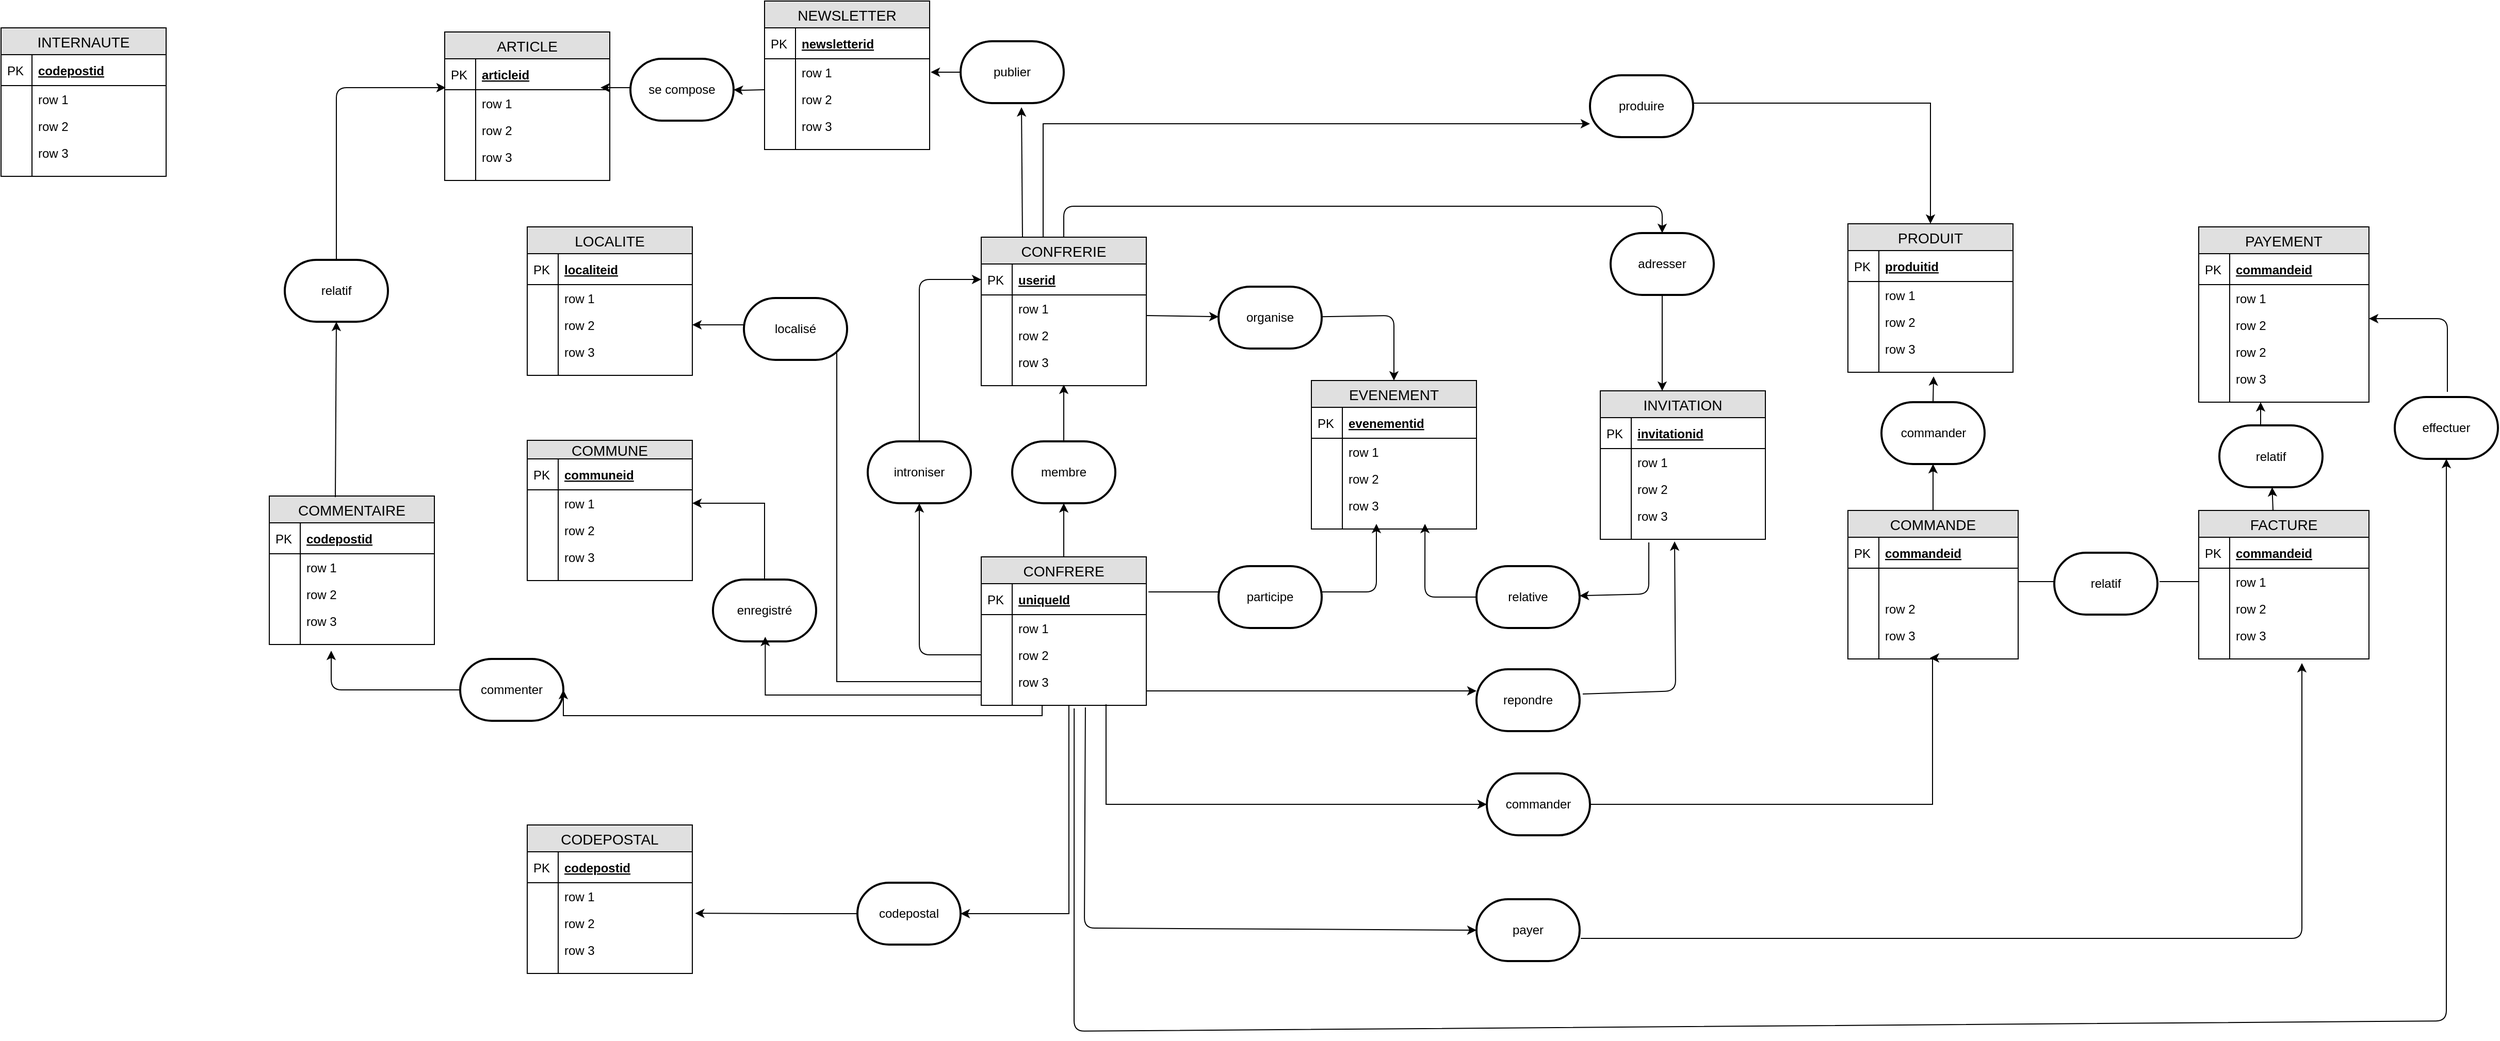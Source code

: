 <mxfile version="10.5.8" type="github"><diagram id="ENBgC-RiLO1eivE0AEco" name="Page-1"><mxGraphModel dx="2651" dy="1756" grid="1" gridSize="10" guides="1" tooltips="1" connect="1" arrows="1" fold="1" page="1" pageScale="1" pageWidth="1654" pageHeight="1169" math="0" shadow="0"><root><mxCell id="0"/><mxCell id="1" parent="0"/><mxCell id="EsAB_OudDVWppmPAbpcz-1" value="CONFRERIE" style="swimlane;fontStyle=0;childLayout=stackLayout;horizontal=1;startSize=26;fillColor=#e0e0e0;horizontalStack=0;resizeParent=1;resizeParentMax=0;resizeLast=0;collapsible=1;marginBottom=0;swimlaneFillColor=#ffffff;align=center;fontSize=14;" parent="1" vertex="1"><mxGeometry x="200" y="40" width="160" height="144" as="geometry"/></mxCell><mxCell id="EsAB_OudDVWppmPAbpcz-2" value="userid" style="shape=partialRectangle;top=0;left=0;right=0;bottom=1;align=left;verticalAlign=middle;fillColor=none;spacingLeft=34;spacingRight=4;overflow=hidden;rotatable=0;points=[[0,0.5],[1,0.5]];portConstraint=eastwest;dropTarget=0;fontStyle=5;fontSize=12;" parent="EsAB_OudDVWppmPAbpcz-1" vertex="1"><mxGeometry y="26" width="160" height="30" as="geometry"/></mxCell><mxCell id="EsAB_OudDVWppmPAbpcz-3" value="PK" style="shape=partialRectangle;top=0;left=0;bottom=0;fillColor=none;align=left;verticalAlign=middle;spacingLeft=4;spacingRight=4;overflow=hidden;rotatable=0;points=[];portConstraint=eastwest;part=1;fontSize=12;" parent="EsAB_OudDVWppmPAbpcz-2" vertex="1" connectable="0"><mxGeometry width="30" height="30" as="geometry"/></mxCell><mxCell id="EsAB_OudDVWppmPAbpcz-4" value="row 1" style="shape=partialRectangle;top=0;left=0;right=0;bottom=0;align=left;verticalAlign=top;fillColor=none;spacingLeft=34;spacingRight=4;overflow=hidden;rotatable=0;points=[[0,0.5],[1,0.5]];portConstraint=eastwest;dropTarget=0;fontSize=12;" parent="EsAB_OudDVWppmPAbpcz-1" vertex="1"><mxGeometry y="56" width="160" height="26" as="geometry"/></mxCell><mxCell id="EsAB_OudDVWppmPAbpcz-5" value="" style="shape=partialRectangle;top=0;left=0;bottom=0;fillColor=none;align=left;verticalAlign=top;spacingLeft=4;spacingRight=4;overflow=hidden;rotatable=0;points=[];portConstraint=eastwest;part=1;fontSize=12;" parent="EsAB_OudDVWppmPAbpcz-4" vertex="1" connectable="0"><mxGeometry width="30" height="26" as="geometry"/></mxCell><mxCell id="EsAB_OudDVWppmPAbpcz-6" value="row 2" style="shape=partialRectangle;top=0;left=0;right=0;bottom=0;align=left;verticalAlign=top;fillColor=none;spacingLeft=34;spacingRight=4;overflow=hidden;rotatable=0;points=[[0,0.5],[1,0.5]];portConstraint=eastwest;dropTarget=0;fontSize=12;" parent="EsAB_OudDVWppmPAbpcz-1" vertex="1"><mxGeometry y="82" width="160" height="26" as="geometry"/></mxCell><mxCell id="EsAB_OudDVWppmPAbpcz-7" value="" style="shape=partialRectangle;top=0;left=0;bottom=0;fillColor=none;align=left;verticalAlign=top;spacingLeft=4;spacingRight=4;overflow=hidden;rotatable=0;points=[];portConstraint=eastwest;part=1;fontSize=12;" parent="EsAB_OudDVWppmPAbpcz-6" vertex="1" connectable="0"><mxGeometry width="30" height="26" as="geometry"/></mxCell><mxCell id="EsAB_OudDVWppmPAbpcz-8" value="row 3" style="shape=partialRectangle;top=0;left=0;right=0;bottom=0;align=left;verticalAlign=top;fillColor=none;spacingLeft=34;spacingRight=4;overflow=hidden;rotatable=0;points=[[0,0.5],[1,0.5]];portConstraint=eastwest;dropTarget=0;fontSize=12;" parent="EsAB_OudDVWppmPAbpcz-1" vertex="1"><mxGeometry y="108" width="160" height="26" as="geometry"/></mxCell><mxCell id="EsAB_OudDVWppmPAbpcz-9" value="" style="shape=partialRectangle;top=0;left=0;bottom=0;fillColor=none;align=left;verticalAlign=top;spacingLeft=4;spacingRight=4;overflow=hidden;rotatable=0;points=[];portConstraint=eastwest;part=1;fontSize=12;" parent="EsAB_OudDVWppmPAbpcz-8" vertex="1" connectable="0"><mxGeometry width="30" height="26" as="geometry"/></mxCell><mxCell id="EsAB_OudDVWppmPAbpcz-10" value="" style="shape=partialRectangle;top=0;left=0;right=0;bottom=0;align=left;verticalAlign=top;fillColor=none;spacingLeft=34;spacingRight=4;overflow=hidden;rotatable=0;points=[[0,0.5],[1,0.5]];portConstraint=eastwest;dropTarget=0;fontSize=12;" parent="EsAB_OudDVWppmPAbpcz-1" vertex="1"><mxGeometry y="134" width="160" height="10" as="geometry"/></mxCell><mxCell id="EsAB_OudDVWppmPAbpcz-11" value="" style="shape=partialRectangle;top=0;left=0;bottom=0;fillColor=none;align=left;verticalAlign=top;spacingLeft=4;spacingRight=4;overflow=hidden;rotatable=0;points=[];portConstraint=eastwest;part=1;fontSize=12;" parent="EsAB_OudDVWppmPAbpcz-10" vertex="1" connectable="0"><mxGeometry width="30" height="10" as="geometry"/></mxCell><mxCell id="EsAB_OudDVWppmPAbpcz-12" value="CONFRERE" style="swimlane;fontStyle=0;childLayout=stackLayout;horizontal=1;startSize=26;fillColor=#e0e0e0;horizontalStack=0;resizeParent=1;resizeParentMax=0;resizeLast=0;collapsible=1;marginBottom=0;swimlaneFillColor=#ffffff;align=center;fontSize=14;" parent="1" vertex="1"><mxGeometry x="200" y="350" width="160" height="144" as="geometry"/></mxCell><mxCell id="EsAB_OudDVWppmPAbpcz-13" value="uniqueId" style="shape=partialRectangle;top=0;left=0;right=0;bottom=1;align=left;verticalAlign=middle;fillColor=none;spacingLeft=34;spacingRight=4;overflow=hidden;rotatable=0;points=[[0,0.5],[1,0.5]];portConstraint=eastwest;dropTarget=0;fontStyle=5;fontSize=12;" parent="EsAB_OudDVWppmPAbpcz-12" vertex="1"><mxGeometry y="26" width="160" height="30" as="geometry"/></mxCell><mxCell id="EsAB_OudDVWppmPAbpcz-14" value="PK" style="shape=partialRectangle;top=0;left=0;bottom=0;fillColor=none;align=left;verticalAlign=middle;spacingLeft=4;spacingRight=4;overflow=hidden;rotatable=0;points=[];portConstraint=eastwest;part=1;fontSize=12;" parent="EsAB_OudDVWppmPAbpcz-13" vertex="1" connectable="0"><mxGeometry width="30" height="30" as="geometry"/></mxCell><mxCell id="EsAB_OudDVWppmPAbpcz-15" value="row 1" style="shape=partialRectangle;top=0;left=0;right=0;bottom=0;align=left;verticalAlign=top;fillColor=none;spacingLeft=34;spacingRight=4;overflow=hidden;rotatable=0;points=[[0,0.5],[1,0.5]];portConstraint=eastwest;dropTarget=0;fontSize=12;" parent="EsAB_OudDVWppmPAbpcz-12" vertex="1"><mxGeometry y="56" width="160" height="26" as="geometry"/></mxCell><mxCell id="EsAB_OudDVWppmPAbpcz-16" value="" style="shape=partialRectangle;top=0;left=0;bottom=0;fillColor=none;align=left;verticalAlign=top;spacingLeft=4;spacingRight=4;overflow=hidden;rotatable=0;points=[];portConstraint=eastwest;part=1;fontSize=12;" parent="EsAB_OudDVWppmPAbpcz-15" vertex="1" connectable="0"><mxGeometry width="30" height="26" as="geometry"/></mxCell><mxCell id="EsAB_OudDVWppmPAbpcz-17" value="row 2" style="shape=partialRectangle;top=0;left=0;right=0;bottom=0;align=left;verticalAlign=top;fillColor=none;spacingLeft=34;spacingRight=4;overflow=hidden;rotatable=0;points=[[0,0.5],[1,0.5]];portConstraint=eastwest;dropTarget=0;fontSize=12;" parent="EsAB_OudDVWppmPAbpcz-12" vertex="1"><mxGeometry y="82" width="160" height="26" as="geometry"/></mxCell><mxCell id="EsAB_OudDVWppmPAbpcz-18" value="" style="shape=partialRectangle;top=0;left=0;bottom=0;fillColor=none;align=left;verticalAlign=top;spacingLeft=4;spacingRight=4;overflow=hidden;rotatable=0;points=[];portConstraint=eastwest;part=1;fontSize=12;" parent="EsAB_OudDVWppmPAbpcz-17" vertex="1" connectable="0"><mxGeometry width="30" height="26" as="geometry"/></mxCell><mxCell id="EsAB_OudDVWppmPAbpcz-19" value="row 3" style="shape=partialRectangle;top=0;left=0;right=0;bottom=0;align=left;verticalAlign=top;fillColor=none;spacingLeft=34;spacingRight=4;overflow=hidden;rotatable=0;points=[[0,0.5],[1,0.5]];portConstraint=eastwest;dropTarget=0;fontSize=12;" parent="EsAB_OudDVWppmPAbpcz-12" vertex="1"><mxGeometry y="108" width="160" height="26" as="geometry"/></mxCell><mxCell id="EsAB_OudDVWppmPAbpcz-20" value="" style="shape=partialRectangle;top=0;left=0;bottom=0;fillColor=none;align=left;verticalAlign=top;spacingLeft=4;spacingRight=4;overflow=hidden;rotatable=0;points=[];portConstraint=eastwest;part=1;fontSize=12;" parent="EsAB_OudDVWppmPAbpcz-19" vertex="1" connectable="0"><mxGeometry width="30" height="26" as="geometry"/></mxCell><mxCell id="EsAB_OudDVWppmPAbpcz-21" value="" style="shape=partialRectangle;top=0;left=0;right=0;bottom=0;align=left;verticalAlign=top;fillColor=none;spacingLeft=34;spacingRight=4;overflow=hidden;rotatable=0;points=[[0,0.5],[1,0.5]];portConstraint=eastwest;dropTarget=0;fontSize=12;" parent="EsAB_OudDVWppmPAbpcz-12" vertex="1"><mxGeometry y="134" width="160" height="10" as="geometry"/></mxCell><mxCell id="EsAB_OudDVWppmPAbpcz-22" value="" style="shape=partialRectangle;top=0;left=0;bottom=0;fillColor=none;align=left;verticalAlign=top;spacingLeft=4;spacingRight=4;overflow=hidden;rotatable=0;points=[];portConstraint=eastwest;part=1;fontSize=12;" parent="EsAB_OudDVWppmPAbpcz-21" vertex="1" connectable="0"><mxGeometry width="30" height="10" as="geometry"/></mxCell><mxCell id="RFWltNv-4CXDlc8qTczW-34" value="" style="edgeStyle=orthogonalEdgeStyle;rounded=0;orthogonalLoop=1;jettySize=auto;html=1;entryX=0.5;entryY=0.9;entryDx=0;entryDy=0;entryPerimeter=0;" parent="1" source="EsAB_OudDVWppmPAbpcz-24" target="EsAB_OudDVWppmPAbpcz-10" edge="1"><mxGeometry relative="1" as="geometry"><mxPoint x="281" y="190" as="targetPoint"/><Array as="points"/></mxGeometry></mxCell><mxCell id="EsAB_OudDVWppmPAbpcz-24" value="membre" style="strokeWidth=2;html=1;shape=mxgraph.flowchart.terminator;whiteSpace=wrap;" parent="1" vertex="1"><mxGeometry x="230" y="238" width="100" height="60" as="geometry"/></mxCell><mxCell id="EsAB_OudDVWppmPAbpcz-25" value="" style="endArrow=classic;html=1;" parent="1" source="EsAB_OudDVWppmPAbpcz-12" target="EsAB_OudDVWppmPAbpcz-24" edge="1"><mxGeometry width="50" height="50" relative="1" as="geometry"><mxPoint x="200" y="570" as="sourcePoint"/><mxPoint x="250" y="520" as="targetPoint"/><Array as="points"/></mxGeometry></mxCell><mxCell id="EsAB_OudDVWppmPAbpcz-26" value="introniser" style="strokeWidth=2;html=1;shape=mxgraph.flowchart.terminator;whiteSpace=wrap;" parent="1" vertex="1"><mxGeometry x="90" y="238" width="100" height="60" as="geometry"/></mxCell><mxCell id="EsAB_OudDVWppmPAbpcz-27" value="" style="endArrow=classic;html=1;exitX=0;exitY=0.5;exitDx=0;exitDy=0;entryX=0.5;entryY=1;entryDx=0;entryDy=0;entryPerimeter=0;edgeStyle=orthogonalEdgeStyle;" parent="1" source="EsAB_OudDVWppmPAbpcz-17" target="EsAB_OudDVWppmPAbpcz-26" edge="1"><mxGeometry width="50" height="50" relative="1" as="geometry"><mxPoint x="60" y="570" as="sourcePoint"/><mxPoint x="110" y="520" as="targetPoint"/></mxGeometry></mxCell><mxCell id="EsAB_OudDVWppmPAbpcz-28" value="" style="endArrow=classic;html=1;exitX=0.5;exitY=0;exitDx=0;exitDy=0;exitPerimeter=0;entryX=0;entryY=0.5;entryDx=0;entryDy=0;edgeStyle=orthogonalEdgeStyle;" parent="1" source="EsAB_OudDVWppmPAbpcz-26" target="EsAB_OudDVWppmPAbpcz-2" edge="1"><mxGeometry width="50" height="50" relative="1" as="geometry"><mxPoint x="60" y="570" as="sourcePoint"/><mxPoint x="110" y="520" as="targetPoint"/></mxGeometry></mxCell><mxCell id="RFWltNv-4CXDlc8qTczW-1" value="LOCALITE" style="swimlane;fontStyle=0;childLayout=stackLayout;horizontal=1;startSize=26;fillColor=#e0e0e0;horizontalStack=0;resizeParent=1;resizeParentMax=0;resizeLast=0;collapsible=1;marginBottom=0;swimlaneFillColor=#ffffff;align=center;fontSize=14;" parent="1" vertex="1"><mxGeometry x="-240" y="30" width="160" height="144" as="geometry"/></mxCell><mxCell id="RFWltNv-4CXDlc8qTczW-2" value="localiteid" style="shape=partialRectangle;top=0;left=0;right=0;bottom=1;align=left;verticalAlign=middle;fillColor=none;spacingLeft=34;spacingRight=4;overflow=hidden;rotatable=0;points=[[0,0.5],[1,0.5]];portConstraint=eastwest;dropTarget=0;fontStyle=5;fontSize=12;" parent="RFWltNv-4CXDlc8qTczW-1" vertex="1"><mxGeometry y="26" width="160" height="30" as="geometry"/></mxCell><mxCell id="RFWltNv-4CXDlc8qTczW-3" value="PK" style="shape=partialRectangle;top=0;left=0;bottom=0;fillColor=none;align=left;verticalAlign=middle;spacingLeft=4;spacingRight=4;overflow=hidden;rotatable=0;points=[];portConstraint=eastwest;part=1;fontSize=12;" parent="RFWltNv-4CXDlc8qTczW-2" vertex="1" connectable="0"><mxGeometry width="30" height="30" as="geometry"/></mxCell><mxCell id="RFWltNv-4CXDlc8qTczW-4" value="row 1" style="shape=partialRectangle;top=0;left=0;right=0;bottom=0;align=left;verticalAlign=top;fillColor=none;spacingLeft=34;spacingRight=4;overflow=hidden;rotatable=0;points=[[0,0.5],[1,0.5]];portConstraint=eastwest;dropTarget=0;fontSize=12;" parent="RFWltNv-4CXDlc8qTczW-1" vertex="1"><mxGeometry y="56" width="160" height="26" as="geometry"/></mxCell><mxCell id="RFWltNv-4CXDlc8qTczW-5" value="" style="shape=partialRectangle;top=0;left=0;bottom=0;fillColor=none;align=left;verticalAlign=top;spacingLeft=4;spacingRight=4;overflow=hidden;rotatable=0;points=[];portConstraint=eastwest;part=1;fontSize=12;" parent="RFWltNv-4CXDlc8qTczW-4" vertex="1" connectable="0"><mxGeometry width="30" height="26" as="geometry"/></mxCell><mxCell id="RFWltNv-4CXDlc8qTczW-6" value="row 2" style="shape=partialRectangle;top=0;left=0;right=0;bottom=0;align=left;verticalAlign=top;fillColor=none;spacingLeft=34;spacingRight=4;overflow=hidden;rotatable=0;points=[[0,0.5],[1,0.5]];portConstraint=eastwest;dropTarget=0;fontSize=12;" parent="RFWltNv-4CXDlc8qTczW-1" vertex="1"><mxGeometry y="82" width="160" height="26" as="geometry"/></mxCell><mxCell id="RFWltNv-4CXDlc8qTczW-7" value="" style="shape=partialRectangle;top=0;left=0;bottom=0;fillColor=none;align=left;verticalAlign=top;spacingLeft=4;spacingRight=4;overflow=hidden;rotatable=0;points=[];portConstraint=eastwest;part=1;fontSize=12;" parent="RFWltNv-4CXDlc8qTczW-6" vertex="1" connectable="0"><mxGeometry width="30" height="26" as="geometry"/></mxCell><mxCell id="RFWltNv-4CXDlc8qTczW-8" value="row 3" style="shape=partialRectangle;top=0;left=0;right=0;bottom=0;align=left;verticalAlign=top;fillColor=none;spacingLeft=34;spacingRight=4;overflow=hidden;rotatable=0;points=[[0,0.5],[1,0.5]];portConstraint=eastwest;dropTarget=0;fontSize=12;" parent="RFWltNv-4CXDlc8qTczW-1" vertex="1"><mxGeometry y="108" width="160" height="26" as="geometry"/></mxCell><mxCell id="RFWltNv-4CXDlc8qTczW-9" value="" style="shape=partialRectangle;top=0;left=0;bottom=0;fillColor=none;align=left;verticalAlign=top;spacingLeft=4;spacingRight=4;overflow=hidden;rotatable=0;points=[];portConstraint=eastwest;part=1;fontSize=12;" parent="RFWltNv-4CXDlc8qTczW-8" vertex="1" connectable="0"><mxGeometry width="30" height="26" as="geometry"/></mxCell><mxCell id="RFWltNv-4CXDlc8qTczW-10" value="" style="shape=partialRectangle;top=0;left=0;right=0;bottom=0;align=left;verticalAlign=top;fillColor=none;spacingLeft=34;spacingRight=4;overflow=hidden;rotatable=0;points=[[0,0.5],[1,0.5]];portConstraint=eastwest;dropTarget=0;fontSize=12;" parent="RFWltNv-4CXDlc8qTczW-1" vertex="1"><mxGeometry y="134" width="160" height="10" as="geometry"/></mxCell><mxCell id="RFWltNv-4CXDlc8qTczW-11" value="" style="shape=partialRectangle;top=0;left=0;bottom=0;fillColor=none;align=left;verticalAlign=top;spacingLeft=4;spacingRight=4;overflow=hidden;rotatable=0;points=[];portConstraint=eastwest;part=1;fontSize=12;" parent="RFWltNv-4CXDlc8qTczW-10" vertex="1" connectable="0"><mxGeometry width="30" height="10" as="geometry"/></mxCell><mxCell id="RFWltNv-4CXDlc8qTczW-12" value="COMMUNE" style="swimlane;fontStyle=0;childLayout=stackLayout;horizontal=1;startSize=18;fillColor=#e0e0e0;horizontalStack=0;resizeParent=1;resizeParentMax=0;resizeLast=0;collapsible=1;marginBottom=0;swimlaneFillColor=#ffffff;align=center;fontSize=14;" parent="1" vertex="1"><mxGeometry x="-240" y="237" width="160" height="136" as="geometry"/></mxCell><mxCell id="RFWltNv-4CXDlc8qTczW-13" value="communeid" style="shape=partialRectangle;top=0;left=0;right=0;bottom=1;align=left;verticalAlign=middle;fillColor=none;spacingLeft=34;spacingRight=4;overflow=hidden;rotatable=0;points=[[0,0.5],[1,0.5]];portConstraint=eastwest;dropTarget=0;fontStyle=5;fontSize=12;" parent="RFWltNv-4CXDlc8qTczW-12" vertex="1"><mxGeometry y="18" width="160" height="30" as="geometry"/></mxCell><mxCell id="RFWltNv-4CXDlc8qTczW-14" value="PK" style="shape=partialRectangle;top=0;left=0;bottom=0;fillColor=none;align=left;verticalAlign=middle;spacingLeft=4;spacingRight=4;overflow=hidden;rotatable=0;points=[];portConstraint=eastwest;part=1;fontSize=12;" parent="RFWltNv-4CXDlc8qTczW-13" vertex="1" connectable="0"><mxGeometry width="30" height="30" as="geometry"/></mxCell><mxCell id="RFWltNv-4CXDlc8qTczW-15" value="row 1" style="shape=partialRectangle;top=0;left=0;right=0;bottom=0;align=left;verticalAlign=top;fillColor=none;spacingLeft=34;spacingRight=4;overflow=hidden;rotatable=0;points=[[0,0.5],[1,0.5]];portConstraint=eastwest;dropTarget=0;fontSize=12;" parent="RFWltNv-4CXDlc8qTczW-12" vertex="1"><mxGeometry y="48" width="160" height="26" as="geometry"/></mxCell><mxCell id="RFWltNv-4CXDlc8qTczW-16" value="" style="shape=partialRectangle;top=0;left=0;bottom=0;fillColor=none;align=left;verticalAlign=top;spacingLeft=4;spacingRight=4;overflow=hidden;rotatable=0;points=[];portConstraint=eastwest;part=1;fontSize=12;" parent="RFWltNv-4CXDlc8qTczW-15" vertex="1" connectable="0"><mxGeometry width="30" height="26" as="geometry"/></mxCell><mxCell id="RFWltNv-4CXDlc8qTczW-17" value="row 2" style="shape=partialRectangle;top=0;left=0;right=0;bottom=0;align=left;verticalAlign=top;fillColor=none;spacingLeft=34;spacingRight=4;overflow=hidden;rotatable=0;points=[[0,0.5],[1,0.5]];portConstraint=eastwest;dropTarget=0;fontSize=12;" parent="RFWltNv-4CXDlc8qTczW-12" vertex="1"><mxGeometry y="74" width="160" height="26" as="geometry"/></mxCell><mxCell id="RFWltNv-4CXDlc8qTczW-18" value="" style="shape=partialRectangle;top=0;left=0;bottom=0;fillColor=none;align=left;verticalAlign=top;spacingLeft=4;spacingRight=4;overflow=hidden;rotatable=0;points=[];portConstraint=eastwest;part=1;fontSize=12;" parent="RFWltNv-4CXDlc8qTczW-17" vertex="1" connectable="0"><mxGeometry width="30" height="26" as="geometry"/></mxCell><mxCell id="RFWltNv-4CXDlc8qTczW-19" value="row 3" style="shape=partialRectangle;top=0;left=0;right=0;bottom=0;align=left;verticalAlign=top;fillColor=none;spacingLeft=34;spacingRight=4;overflow=hidden;rotatable=0;points=[[0,0.5],[1,0.5]];portConstraint=eastwest;dropTarget=0;fontSize=12;" parent="RFWltNv-4CXDlc8qTczW-12" vertex="1"><mxGeometry y="100" width="160" height="26" as="geometry"/></mxCell><mxCell id="RFWltNv-4CXDlc8qTczW-20" value="" style="shape=partialRectangle;top=0;left=0;bottom=0;fillColor=none;align=left;verticalAlign=top;spacingLeft=4;spacingRight=4;overflow=hidden;rotatable=0;points=[];portConstraint=eastwest;part=1;fontSize=12;" parent="RFWltNv-4CXDlc8qTczW-19" vertex="1" connectable="0"><mxGeometry width="30" height="26" as="geometry"/></mxCell><mxCell id="RFWltNv-4CXDlc8qTczW-21" value="" style="shape=partialRectangle;top=0;left=0;right=0;bottom=0;align=left;verticalAlign=top;fillColor=none;spacingLeft=34;spacingRight=4;overflow=hidden;rotatable=0;points=[[0,0.5],[1,0.5]];portConstraint=eastwest;dropTarget=0;fontSize=12;" parent="RFWltNv-4CXDlc8qTczW-12" vertex="1"><mxGeometry y="126" width="160" height="10" as="geometry"/></mxCell><mxCell id="RFWltNv-4CXDlc8qTczW-22" value="" style="shape=partialRectangle;top=0;left=0;bottom=0;fillColor=none;align=left;verticalAlign=top;spacingLeft=4;spacingRight=4;overflow=hidden;rotatable=0;points=[];portConstraint=eastwest;part=1;fontSize=12;" parent="RFWltNv-4CXDlc8qTczW-21" vertex="1" connectable="0"><mxGeometry width="30" height="10" as="geometry"/></mxCell><mxCell id="RFWltNv-4CXDlc8qTczW-23" value="CODEPOSTAL" style="swimlane;fontStyle=0;childLayout=stackLayout;horizontal=1;startSize=26;fillColor=#e0e0e0;horizontalStack=0;resizeParent=1;resizeParentMax=0;resizeLast=0;collapsible=1;marginBottom=0;swimlaneFillColor=#ffffff;align=center;fontSize=14;" parent="1" vertex="1"><mxGeometry x="-240" y="610" width="160" height="144" as="geometry"/></mxCell><mxCell id="RFWltNv-4CXDlc8qTczW-24" value="codepostid" style="shape=partialRectangle;top=0;left=0;right=0;bottom=1;align=left;verticalAlign=middle;fillColor=none;spacingLeft=34;spacingRight=4;overflow=hidden;rotatable=0;points=[[0,0.5],[1,0.5]];portConstraint=eastwest;dropTarget=0;fontStyle=5;fontSize=12;" parent="RFWltNv-4CXDlc8qTczW-23" vertex="1"><mxGeometry y="26" width="160" height="30" as="geometry"/></mxCell><mxCell id="RFWltNv-4CXDlc8qTczW-25" value="PK" style="shape=partialRectangle;top=0;left=0;bottom=0;fillColor=none;align=left;verticalAlign=middle;spacingLeft=4;spacingRight=4;overflow=hidden;rotatable=0;points=[];portConstraint=eastwest;part=1;fontSize=12;" parent="RFWltNv-4CXDlc8qTczW-24" vertex="1" connectable="0"><mxGeometry width="30" height="30" as="geometry"/></mxCell><mxCell id="RFWltNv-4CXDlc8qTczW-26" value="row 1" style="shape=partialRectangle;top=0;left=0;right=0;bottom=0;align=left;verticalAlign=top;fillColor=none;spacingLeft=34;spacingRight=4;overflow=hidden;rotatable=0;points=[[0,0.5],[1,0.5]];portConstraint=eastwest;dropTarget=0;fontSize=12;" parent="RFWltNv-4CXDlc8qTczW-23" vertex="1"><mxGeometry y="56" width="160" height="26" as="geometry"/></mxCell><mxCell id="RFWltNv-4CXDlc8qTczW-27" value="" style="shape=partialRectangle;top=0;left=0;bottom=0;fillColor=none;align=left;verticalAlign=top;spacingLeft=4;spacingRight=4;overflow=hidden;rotatable=0;points=[];portConstraint=eastwest;part=1;fontSize=12;" parent="RFWltNv-4CXDlc8qTczW-26" vertex="1" connectable="0"><mxGeometry width="30" height="26" as="geometry"/></mxCell><mxCell id="RFWltNv-4CXDlc8qTczW-28" value="row 2" style="shape=partialRectangle;top=0;left=0;right=0;bottom=0;align=left;verticalAlign=top;fillColor=none;spacingLeft=34;spacingRight=4;overflow=hidden;rotatable=0;points=[[0,0.5],[1,0.5]];portConstraint=eastwest;dropTarget=0;fontSize=12;" parent="RFWltNv-4CXDlc8qTczW-23" vertex="1"><mxGeometry y="82" width="160" height="26" as="geometry"/></mxCell><mxCell id="RFWltNv-4CXDlc8qTczW-29" value="" style="shape=partialRectangle;top=0;left=0;bottom=0;fillColor=none;align=left;verticalAlign=top;spacingLeft=4;spacingRight=4;overflow=hidden;rotatable=0;points=[];portConstraint=eastwest;part=1;fontSize=12;" parent="RFWltNv-4CXDlc8qTczW-28" vertex="1" connectable="0"><mxGeometry width="30" height="26" as="geometry"/></mxCell><mxCell id="RFWltNv-4CXDlc8qTczW-30" value="row 3" style="shape=partialRectangle;top=0;left=0;right=0;bottom=0;align=left;verticalAlign=top;fillColor=none;spacingLeft=34;spacingRight=4;overflow=hidden;rotatable=0;points=[[0,0.5],[1,0.5]];portConstraint=eastwest;dropTarget=0;fontSize=12;" parent="RFWltNv-4CXDlc8qTczW-23" vertex="1"><mxGeometry y="108" width="160" height="26" as="geometry"/></mxCell><mxCell id="RFWltNv-4CXDlc8qTczW-31" value="" style="shape=partialRectangle;top=0;left=0;bottom=0;fillColor=none;align=left;verticalAlign=top;spacingLeft=4;spacingRight=4;overflow=hidden;rotatable=0;points=[];portConstraint=eastwest;part=1;fontSize=12;" parent="RFWltNv-4CXDlc8qTczW-30" vertex="1" connectable="0"><mxGeometry width="30" height="26" as="geometry"/></mxCell><mxCell id="RFWltNv-4CXDlc8qTczW-32" value="" style="shape=partialRectangle;top=0;left=0;right=0;bottom=0;align=left;verticalAlign=top;fillColor=none;spacingLeft=34;spacingRight=4;overflow=hidden;rotatable=0;points=[[0,0.5],[1,0.5]];portConstraint=eastwest;dropTarget=0;fontSize=12;" parent="RFWltNv-4CXDlc8qTczW-23" vertex="1"><mxGeometry y="134" width="160" height="10" as="geometry"/></mxCell><mxCell id="RFWltNv-4CXDlc8qTczW-33" value="" style="shape=partialRectangle;top=0;left=0;bottom=0;fillColor=none;align=left;verticalAlign=top;spacingLeft=4;spacingRight=4;overflow=hidden;rotatable=0;points=[];portConstraint=eastwest;part=1;fontSize=12;" parent="RFWltNv-4CXDlc8qTczW-32" vertex="1" connectable="0"><mxGeometry width="30" height="10" as="geometry"/></mxCell><mxCell id="RFWltNv-4CXDlc8qTczW-39" style="edgeStyle=orthogonalEdgeStyle;rounded=0;orthogonalLoop=1;jettySize=auto;html=1;exitX=0;exitY=0.5;exitDx=0;exitDy=0;" parent="1" source="EsAB_OudDVWppmPAbpcz-19" target="RFWltNv-4CXDlc8qTczW-6" edge="1"><mxGeometry relative="1" as="geometry"/></mxCell><mxCell id="RFWltNv-4CXDlc8qTczW-41" style="edgeStyle=orthogonalEdgeStyle;rounded=0;orthogonalLoop=1;jettySize=auto;html=1;exitX=0;exitY=0.5;exitDx=0;exitDy=0;entryX=1.017;entryY=0.141;entryDx=0;entryDy=0;entryPerimeter=0;exitPerimeter=0;" parent="1" source="RFWltNv-4CXDlc8qTczW-42" target="RFWltNv-4CXDlc8qTczW-28" edge="1"><mxGeometry relative="1" as="geometry"><Array as="points"><mxPoint x="30" y="696"/><mxPoint x="30" y="696"/></Array></mxGeometry></mxCell><mxCell id="RFWltNv-4CXDlc8qTczW-45" style="edgeStyle=orthogonalEdgeStyle;rounded=0;orthogonalLoop=1;jettySize=auto;html=1;" parent="1" source="RFWltNv-4CXDlc8qTczW-43" target="RFWltNv-4CXDlc8qTczW-15" edge="1"><mxGeometry relative="1" as="geometry"><mxPoint x="-60" y="290" as="targetPoint"/></mxGeometry></mxCell><mxCell id="RFWltNv-4CXDlc8qTczW-43" value="enregistré" style="strokeWidth=2;html=1;shape=mxgraph.flowchart.terminator;whiteSpace=wrap;" parent="1" vertex="1"><mxGeometry x="-60" y="372" width="100" height="60" as="geometry"/></mxCell><mxCell id="RFWltNv-4CXDlc8qTczW-47" value="commenter" style="strokeWidth=2;html=1;shape=mxgraph.flowchart.terminator;whiteSpace=wrap;" parent="1" vertex="1"><mxGeometry x="-305" y="449" width="100" height="60" as="geometry"/></mxCell><mxCell id="RFWltNv-4CXDlc8qTczW-44" value="localisé" style="strokeWidth=2;html=1;shape=mxgraph.flowchart.terminator;whiteSpace=wrap;" parent="1" vertex="1"><mxGeometry x="-30" y="99" width="100" height="60" as="geometry"/></mxCell><mxCell id="RFWltNv-4CXDlc8qTczW-48" value="" style="edgeStyle=orthogonalEdgeStyle;rounded=0;orthogonalLoop=1;jettySize=auto;html=1;entryX=0.5;entryY=1;entryDx=0;entryDy=0;entryPerimeter=0;exitX=0;exitY=0.5;exitDx=0;exitDy=0;" parent="1" source="EsAB_OudDVWppmPAbpcz-21" edge="1"><mxGeometry relative="1" as="geometry"><mxPoint x="191" y="484.5" as="sourcePoint"/><mxPoint x="-9.333" y="427.5" as="targetPoint"/><Array as="points"><mxPoint x="200" y="484"/><mxPoint x="-9" y="484"/></Array></mxGeometry></mxCell><mxCell id="3PuW3XH1jWnf0Jjwgp-5-1" value="EVENEMENT" style="swimlane;fontStyle=0;childLayout=stackLayout;horizontal=1;startSize=26;fillColor=#e0e0e0;horizontalStack=0;resizeParent=1;resizeParentMax=0;resizeLast=0;collapsible=1;marginBottom=0;swimlaneFillColor=#ffffff;align=center;fontSize=14;" vertex="1" parent="1"><mxGeometry x="520" y="179" width="160" height="144" as="geometry"/></mxCell><mxCell id="3PuW3XH1jWnf0Jjwgp-5-2" value="evenementid" style="shape=partialRectangle;top=0;left=0;right=0;bottom=1;align=left;verticalAlign=middle;fillColor=none;spacingLeft=34;spacingRight=4;overflow=hidden;rotatable=0;points=[[0,0.5],[1,0.5]];portConstraint=eastwest;dropTarget=0;fontStyle=5;fontSize=12;" vertex="1" parent="3PuW3XH1jWnf0Jjwgp-5-1"><mxGeometry y="26" width="160" height="30" as="geometry"/></mxCell><mxCell id="3PuW3XH1jWnf0Jjwgp-5-3" value="PK" style="shape=partialRectangle;top=0;left=0;bottom=0;fillColor=none;align=left;verticalAlign=middle;spacingLeft=4;spacingRight=4;overflow=hidden;rotatable=0;points=[];portConstraint=eastwest;part=1;fontSize=12;" vertex="1" connectable="0" parent="3PuW3XH1jWnf0Jjwgp-5-2"><mxGeometry width="30" height="30" as="geometry"/></mxCell><mxCell id="3PuW3XH1jWnf0Jjwgp-5-4" value="row 1" style="shape=partialRectangle;top=0;left=0;right=0;bottom=0;align=left;verticalAlign=top;fillColor=none;spacingLeft=34;spacingRight=4;overflow=hidden;rotatable=0;points=[[0,0.5],[1,0.5]];portConstraint=eastwest;dropTarget=0;fontSize=12;" vertex="1" parent="3PuW3XH1jWnf0Jjwgp-5-1"><mxGeometry y="56" width="160" height="26" as="geometry"/></mxCell><mxCell id="3PuW3XH1jWnf0Jjwgp-5-5" value="" style="shape=partialRectangle;top=0;left=0;bottom=0;fillColor=none;align=left;verticalAlign=top;spacingLeft=4;spacingRight=4;overflow=hidden;rotatable=0;points=[];portConstraint=eastwest;part=1;fontSize=12;" vertex="1" connectable="0" parent="3PuW3XH1jWnf0Jjwgp-5-4"><mxGeometry width="30" height="26" as="geometry"/></mxCell><mxCell id="3PuW3XH1jWnf0Jjwgp-5-6" value="row 2" style="shape=partialRectangle;top=0;left=0;right=0;bottom=0;align=left;verticalAlign=top;fillColor=none;spacingLeft=34;spacingRight=4;overflow=hidden;rotatable=0;points=[[0,0.5],[1,0.5]];portConstraint=eastwest;dropTarget=0;fontSize=12;" vertex="1" parent="3PuW3XH1jWnf0Jjwgp-5-1"><mxGeometry y="82" width="160" height="26" as="geometry"/></mxCell><mxCell id="3PuW3XH1jWnf0Jjwgp-5-7" value="" style="shape=partialRectangle;top=0;left=0;bottom=0;fillColor=none;align=left;verticalAlign=top;spacingLeft=4;spacingRight=4;overflow=hidden;rotatable=0;points=[];portConstraint=eastwest;part=1;fontSize=12;" vertex="1" connectable="0" parent="3PuW3XH1jWnf0Jjwgp-5-6"><mxGeometry width="30" height="26" as="geometry"/></mxCell><mxCell id="3PuW3XH1jWnf0Jjwgp-5-8" value="row 3" style="shape=partialRectangle;top=0;left=0;right=0;bottom=0;align=left;verticalAlign=top;fillColor=none;spacingLeft=34;spacingRight=4;overflow=hidden;rotatable=0;points=[[0,0.5],[1,0.5]];portConstraint=eastwest;dropTarget=0;fontSize=12;" vertex="1" parent="3PuW3XH1jWnf0Jjwgp-5-1"><mxGeometry y="108" width="160" height="26" as="geometry"/></mxCell><mxCell id="3PuW3XH1jWnf0Jjwgp-5-9" value="" style="shape=partialRectangle;top=0;left=0;bottom=0;fillColor=none;align=left;verticalAlign=top;spacingLeft=4;spacingRight=4;overflow=hidden;rotatable=0;points=[];portConstraint=eastwest;part=1;fontSize=12;" vertex="1" connectable="0" parent="3PuW3XH1jWnf0Jjwgp-5-8"><mxGeometry width="30" height="26" as="geometry"/></mxCell><mxCell id="3PuW3XH1jWnf0Jjwgp-5-10" value="" style="shape=partialRectangle;top=0;left=0;right=0;bottom=0;align=left;verticalAlign=top;fillColor=none;spacingLeft=34;spacingRight=4;overflow=hidden;rotatable=0;points=[[0,0.5],[1,0.5]];portConstraint=eastwest;dropTarget=0;fontSize=12;" vertex="1" parent="3PuW3XH1jWnf0Jjwgp-5-1"><mxGeometry y="134" width="160" height="10" as="geometry"/></mxCell><mxCell id="3PuW3XH1jWnf0Jjwgp-5-11" value="" style="shape=partialRectangle;top=0;left=0;bottom=0;fillColor=none;align=left;verticalAlign=top;spacingLeft=4;spacingRight=4;overflow=hidden;rotatable=0;points=[];portConstraint=eastwest;part=1;fontSize=12;" vertex="1" connectable="0" parent="3PuW3XH1jWnf0Jjwgp-5-10"><mxGeometry width="30" height="10" as="geometry"/></mxCell><mxCell id="3PuW3XH1jWnf0Jjwgp-5-12" value="" style="endArrow=classic;html=1;exitX=1.013;exitY=0.267;exitDx=0;exitDy=0;exitPerimeter=0;" edge="1" parent="1" source="EsAB_OudDVWppmPAbpcz-13"><mxGeometry width="50" height="50" relative="1" as="geometry"><mxPoint x="290" y="360" as="sourcePoint"/><mxPoint x="583" y="318" as="targetPoint"/><Array as="points"><mxPoint x="583" y="384"/></Array></mxGeometry></mxCell><mxCell id="3PuW3XH1jWnf0Jjwgp-5-13" value="participe" style="strokeWidth=2;html=1;shape=mxgraph.flowchart.terminator;whiteSpace=wrap;" vertex="1" parent="1"><mxGeometry x="430" y="359" width="100" height="60" as="geometry"/></mxCell><mxCell id="3PuW3XH1jWnf0Jjwgp-5-49" value="relative" style="strokeWidth=2;html=1;shape=mxgraph.flowchart.terminator;whiteSpace=wrap;" vertex="1" parent="1"><mxGeometry x="680" y="359" width="100" height="60" as="geometry"/></mxCell><mxCell id="3PuW3XH1jWnf0Jjwgp-5-14" value="" style="endArrow=classic;html=1;entryX=0.5;entryY=0;entryDx=0;entryDy=0;" edge="1" parent="1" source="3PuW3XH1jWnf0Jjwgp-5-15" target="3PuW3XH1jWnf0Jjwgp-5-1"><mxGeometry width="50" height="50" relative="1" as="geometry"><mxPoint x="360" y="116" as="sourcePoint"/><mxPoint x="530" y="56" as="targetPoint"/><Array as="points"><mxPoint x="600" y="116"/></Array></mxGeometry></mxCell><mxCell id="3PuW3XH1jWnf0Jjwgp-5-18" value="" style="edgeStyle=orthogonalEdgeStyle;rounded=0;orthogonalLoop=1;jettySize=auto;html=1;exitX=0.25;exitY=0;exitDx=0;exitDy=0;" edge="1" parent="1" source="EsAB_OudDVWppmPAbpcz-1" target="3PuW3XH1jWnf0Jjwgp-5-17"><mxGeometry relative="1" as="geometry"><Array as="points"><mxPoint x="260" y="40"/><mxPoint x="260" y="-70"/></Array></mxGeometry></mxCell><mxCell id="3PuW3XH1jWnf0Jjwgp-5-15" value="organise" style="strokeWidth=2;html=1;shape=mxgraph.flowchart.terminator;whiteSpace=wrap;" vertex="1" parent="1"><mxGeometry x="430" y="88" width="100" height="60" as="geometry"/></mxCell><mxCell id="3PuW3XH1jWnf0Jjwgp-5-17" value="produire" style="strokeWidth=2;html=1;shape=mxgraph.flowchart.terminator;whiteSpace=wrap;" vertex="1" parent="1"><mxGeometry x="790" y="-117" width="100" height="60" as="geometry"/></mxCell><mxCell id="3PuW3XH1jWnf0Jjwgp-5-16" value="" style="endArrow=classic;html=1;" edge="1" parent="1" target="3PuW3XH1jWnf0Jjwgp-5-15"><mxGeometry width="50" height="50" relative="1" as="geometry"><mxPoint x="360" y="116" as="sourcePoint"/><mxPoint x="600" y="179" as="targetPoint"/><Array as="points"/></mxGeometry></mxCell><mxCell id="3PuW3XH1jWnf0Jjwgp-5-48" value="" style="edgeStyle=orthogonalEdgeStyle;rounded=0;orthogonalLoop=1;jettySize=auto;html=1;" edge="1" parent="1" source="3PuW3XH1jWnf0Jjwgp-5-17" target="3PuW3XH1jWnf0Jjwgp-5-37"><mxGeometry relative="1" as="geometry"><mxPoint x="900" y="-90" as="sourcePoint"/><Array as="points"><mxPoint x="1120" y="-90"/></Array></mxGeometry></mxCell><mxCell id="3PuW3XH1jWnf0Jjwgp-5-19" value="INVITATION" style="swimlane;fontStyle=0;childLayout=stackLayout;horizontal=1;startSize=26;fillColor=#e0e0e0;horizontalStack=0;resizeParent=1;resizeParentMax=0;resizeLast=0;collapsible=1;marginBottom=0;swimlaneFillColor=#ffffff;align=center;fontSize=14;" vertex="1" parent="1"><mxGeometry x="800" y="189" width="160" height="144" as="geometry"/></mxCell><mxCell id="3PuW3XH1jWnf0Jjwgp-5-20" value="invitationid" style="shape=partialRectangle;top=0;left=0;right=0;bottom=1;align=left;verticalAlign=middle;fillColor=none;spacingLeft=34;spacingRight=4;overflow=hidden;rotatable=0;points=[[0,0.5],[1,0.5]];portConstraint=eastwest;dropTarget=0;fontStyle=5;fontSize=12;" vertex="1" parent="3PuW3XH1jWnf0Jjwgp-5-19"><mxGeometry y="26" width="160" height="30" as="geometry"/></mxCell><mxCell id="3PuW3XH1jWnf0Jjwgp-5-21" value="PK" style="shape=partialRectangle;top=0;left=0;bottom=0;fillColor=none;align=left;verticalAlign=middle;spacingLeft=4;spacingRight=4;overflow=hidden;rotatable=0;points=[];portConstraint=eastwest;part=1;fontSize=12;" vertex="1" connectable="0" parent="3PuW3XH1jWnf0Jjwgp-5-20"><mxGeometry width="30" height="30" as="geometry"/></mxCell><mxCell id="3PuW3XH1jWnf0Jjwgp-5-22" value="row 1" style="shape=partialRectangle;top=0;left=0;right=0;bottom=0;align=left;verticalAlign=top;fillColor=none;spacingLeft=34;spacingRight=4;overflow=hidden;rotatable=0;points=[[0,0.5],[1,0.5]];portConstraint=eastwest;dropTarget=0;fontSize=12;" vertex="1" parent="3PuW3XH1jWnf0Jjwgp-5-19"><mxGeometry y="56" width="160" height="26" as="geometry"/></mxCell><mxCell id="3PuW3XH1jWnf0Jjwgp-5-23" value="" style="shape=partialRectangle;top=0;left=0;bottom=0;fillColor=none;align=left;verticalAlign=top;spacingLeft=4;spacingRight=4;overflow=hidden;rotatable=0;points=[];portConstraint=eastwest;part=1;fontSize=12;" vertex="1" connectable="0" parent="3PuW3XH1jWnf0Jjwgp-5-22"><mxGeometry width="30" height="26" as="geometry"/></mxCell><mxCell id="3PuW3XH1jWnf0Jjwgp-5-24" value="row 2" style="shape=partialRectangle;top=0;left=0;right=0;bottom=0;align=left;verticalAlign=top;fillColor=none;spacingLeft=34;spacingRight=4;overflow=hidden;rotatable=0;points=[[0,0.5],[1,0.5]];portConstraint=eastwest;dropTarget=0;fontSize=12;" vertex="1" parent="3PuW3XH1jWnf0Jjwgp-5-19"><mxGeometry y="82" width="160" height="26" as="geometry"/></mxCell><mxCell id="3PuW3XH1jWnf0Jjwgp-5-25" value="" style="shape=partialRectangle;top=0;left=0;bottom=0;fillColor=none;align=left;verticalAlign=top;spacingLeft=4;spacingRight=4;overflow=hidden;rotatable=0;points=[];portConstraint=eastwest;part=1;fontSize=12;" vertex="1" connectable="0" parent="3PuW3XH1jWnf0Jjwgp-5-24"><mxGeometry width="30" height="26" as="geometry"/></mxCell><mxCell id="3PuW3XH1jWnf0Jjwgp-5-26" value="row 3" style="shape=partialRectangle;top=0;left=0;right=0;bottom=0;align=left;verticalAlign=top;fillColor=none;spacingLeft=34;spacingRight=4;overflow=hidden;rotatable=0;points=[[0,0.5],[1,0.5]];portConstraint=eastwest;dropTarget=0;fontSize=12;" vertex="1" parent="3PuW3XH1jWnf0Jjwgp-5-19"><mxGeometry y="108" width="160" height="26" as="geometry"/></mxCell><mxCell id="3PuW3XH1jWnf0Jjwgp-5-27" value="" style="shape=partialRectangle;top=0;left=0;bottom=0;fillColor=none;align=left;verticalAlign=top;spacingLeft=4;spacingRight=4;overflow=hidden;rotatable=0;points=[];portConstraint=eastwest;part=1;fontSize=12;" vertex="1" connectable="0" parent="3PuW3XH1jWnf0Jjwgp-5-26"><mxGeometry width="30" height="26" as="geometry"/></mxCell><mxCell id="3PuW3XH1jWnf0Jjwgp-5-28" value="" style="shape=partialRectangle;top=0;left=0;right=0;bottom=0;align=left;verticalAlign=top;fillColor=none;spacingLeft=34;spacingRight=4;overflow=hidden;rotatable=0;points=[[0,0.5],[1,0.5]];portConstraint=eastwest;dropTarget=0;fontSize=12;" vertex="1" parent="3PuW3XH1jWnf0Jjwgp-5-19"><mxGeometry y="134" width="160" height="10" as="geometry"/></mxCell><mxCell id="3PuW3XH1jWnf0Jjwgp-5-29" value="" style="shape=partialRectangle;top=0;left=0;bottom=0;fillColor=none;align=left;verticalAlign=top;spacingLeft=4;spacingRight=4;overflow=hidden;rotatable=0;points=[];portConstraint=eastwest;part=1;fontSize=12;" vertex="1" connectable="0" parent="3PuW3XH1jWnf0Jjwgp-5-28"><mxGeometry width="30" height="10" as="geometry"/></mxCell><mxCell id="3PuW3XH1jWnf0Jjwgp-5-37" value="PRODUIT" style="swimlane;fontStyle=0;childLayout=stackLayout;horizontal=1;startSize=26;fillColor=#e0e0e0;horizontalStack=0;resizeParent=1;resizeParentMax=0;resizeLast=0;collapsible=1;marginBottom=0;swimlaneFillColor=#ffffff;align=center;fontSize=14;" vertex="1" parent="1"><mxGeometry x="1040" y="27" width="160" height="144" as="geometry"/></mxCell><mxCell id="3PuW3XH1jWnf0Jjwgp-5-38" value="produitid" style="shape=partialRectangle;top=0;left=0;right=0;bottom=1;align=left;verticalAlign=middle;fillColor=none;spacingLeft=34;spacingRight=4;overflow=hidden;rotatable=0;points=[[0,0.5],[1,0.5]];portConstraint=eastwest;dropTarget=0;fontStyle=5;fontSize=12;" vertex="1" parent="3PuW3XH1jWnf0Jjwgp-5-37"><mxGeometry y="26" width="160" height="30" as="geometry"/></mxCell><mxCell id="3PuW3XH1jWnf0Jjwgp-5-39" value="PK" style="shape=partialRectangle;top=0;left=0;bottom=0;fillColor=none;align=left;verticalAlign=middle;spacingLeft=4;spacingRight=4;overflow=hidden;rotatable=0;points=[];portConstraint=eastwest;part=1;fontSize=12;" vertex="1" connectable="0" parent="3PuW3XH1jWnf0Jjwgp-5-38"><mxGeometry width="30" height="30" as="geometry"/></mxCell><mxCell id="3PuW3XH1jWnf0Jjwgp-5-40" value="row 1" style="shape=partialRectangle;top=0;left=0;right=0;bottom=0;align=left;verticalAlign=top;fillColor=none;spacingLeft=34;spacingRight=4;overflow=hidden;rotatable=0;points=[[0,0.5],[1,0.5]];portConstraint=eastwest;dropTarget=0;fontSize=12;" vertex="1" parent="3PuW3XH1jWnf0Jjwgp-5-37"><mxGeometry y="56" width="160" height="26" as="geometry"/></mxCell><mxCell id="3PuW3XH1jWnf0Jjwgp-5-41" value="" style="shape=partialRectangle;top=0;left=0;bottom=0;fillColor=none;align=left;verticalAlign=top;spacingLeft=4;spacingRight=4;overflow=hidden;rotatable=0;points=[];portConstraint=eastwest;part=1;fontSize=12;" vertex="1" connectable="0" parent="3PuW3XH1jWnf0Jjwgp-5-40"><mxGeometry width="30" height="26" as="geometry"/></mxCell><mxCell id="3PuW3XH1jWnf0Jjwgp-5-42" value="row 2" style="shape=partialRectangle;top=0;left=0;right=0;bottom=0;align=left;verticalAlign=top;fillColor=none;spacingLeft=34;spacingRight=4;overflow=hidden;rotatable=0;points=[[0,0.5],[1,0.5]];portConstraint=eastwest;dropTarget=0;fontSize=12;" vertex="1" parent="3PuW3XH1jWnf0Jjwgp-5-37"><mxGeometry y="82" width="160" height="26" as="geometry"/></mxCell><mxCell id="3PuW3XH1jWnf0Jjwgp-5-43" value="" style="shape=partialRectangle;top=0;left=0;bottom=0;fillColor=none;align=left;verticalAlign=top;spacingLeft=4;spacingRight=4;overflow=hidden;rotatable=0;points=[];portConstraint=eastwest;part=1;fontSize=12;" vertex="1" connectable="0" parent="3PuW3XH1jWnf0Jjwgp-5-42"><mxGeometry width="30" height="26" as="geometry"/></mxCell><mxCell id="3PuW3XH1jWnf0Jjwgp-5-44" value="row 3" style="shape=partialRectangle;top=0;left=0;right=0;bottom=0;align=left;verticalAlign=top;fillColor=none;spacingLeft=34;spacingRight=4;overflow=hidden;rotatable=0;points=[[0,0.5],[1,0.5]];portConstraint=eastwest;dropTarget=0;fontSize=12;" vertex="1" parent="3PuW3XH1jWnf0Jjwgp-5-37"><mxGeometry y="108" width="160" height="26" as="geometry"/></mxCell><mxCell id="3PuW3XH1jWnf0Jjwgp-5-45" value="" style="shape=partialRectangle;top=0;left=0;bottom=0;fillColor=none;align=left;verticalAlign=top;spacingLeft=4;spacingRight=4;overflow=hidden;rotatable=0;points=[];portConstraint=eastwest;part=1;fontSize=12;" vertex="1" connectable="0" parent="3PuW3XH1jWnf0Jjwgp-5-44"><mxGeometry width="30" height="26" as="geometry"/></mxCell><mxCell id="3PuW3XH1jWnf0Jjwgp-5-46" value="" style="shape=partialRectangle;top=0;left=0;right=0;bottom=0;align=left;verticalAlign=top;fillColor=none;spacingLeft=34;spacingRight=4;overflow=hidden;rotatable=0;points=[[0,0.5],[1,0.5]];portConstraint=eastwest;dropTarget=0;fontSize=12;" vertex="1" parent="3PuW3XH1jWnf0Jjwgp-5-37"><mxGeometry y="134" width="160" height="10" as="geometry"/></mxCell><mxCell id="3PuW3XH1jWnf0Jjwgp-5-47" value="" style="shape=partialRectangle;top=0;left=0;bottom=0;fillColor=none;align=left;verticalAlign=top;spacingLeft=4;spacingRight=4;overflow=hidden;rotatable=0;points=[];portConstraint=eastwest;part=1;fontSize=12;" vertex="1" connectable="0" parent="3PuW3XH1jWnf0Jjwgp-5-46"><mxGeometry width="30" height="10" as="geometry"/></mxCell><mxCell id="3PuW3XH1jWnf0Jjwgp-5-30" value="repondre" style="strokeWidth=2;html=1;shape=mxgraph.flowchart.terminator;whiteSpace=wrap;" vertex="1" parent="1"><mxGeometry x="680" y="459" width="100" height="60" as="geometry"/></mxCell><mxCell id="3PuW3XH1jWnf0Jjwgp-5-34" value="adresser" style="strokeWidth=2;html=1;shape=mxgraph.flowchart.terminator;whiteSpace=wrap;" vertex="1" parent="1"><mxGeometry x="810" y="36" width="100" height="60" as="geometry"/></mxCell><mxCell id="3PuW3XH1jWnf0Jjwgp-5-35" value="" style="endArrow=classic;html=1;entryX=0.5;entryY=0;entryDx=0;entryDy=0;entryPerimeter=0;exitX=0.5;exitY=0;exitDx=0;exitDy=0;" edge="1" parent="1" source="EsAB_OudDVWppmPAbpcz-1" target="3PuW3XH1jWnf0Jjwgp-5-34"><mxGeometry width="50" height="50" relative="1" as="geometry"><mxPoint x="660" y="60" as="sourcePoint"/><mxPoint x="850" y="10" as="targetPoint"/><Array as="points"><mxPoint x="280" y="10"/><mxPoint x="860" y="10"/></Array></mxGeometry></mxCell><mxCell id="3PuW3XH1jWnf0Jjwgp-5-36" value="" style="edgeStyle=orthogonalEdgeStyle;rounded=0;orthogonalLoop=1;jettySize=auto;html=1;entryX=0.375;entryY=0;entryDx=0;entryDy=0;entryPerimeter=0;" edge="1" parent="1" source="3PuW3XH1jWnf0Jjwgp-5-34" target="3PuW3XH1jWnf0Jjwgp-5-19"><mxGeometry relative="1" as="geometry"><mxPoint x="490" y="158" as="sourcePoint"/><mxPoint x="870" y="170" as="targetPoint"/><Array as="points"/></mxGeometry></mxCell><mxCell id="3PuW3XH1jWnf0Jjwgp-5-51" value="" style="edgeStyle=orthogonalEdgeStyle;rounded=0;orthogonalLoop=1;jettySize=auto;html=1;exitX=1;exitY=0.5;exitDx=0;exitDy=0;" edge="1" parent="1" source="EsAB_OudDVWppmPAbpcz-19" target="3PuW3XH1jWnf0Jjwgp-5-30"><mxGeometry relative="1" as="geometry"><mxPoint x="500" y="500" as="sourcePoint"/><mxPoint x="610" y="389" as="targetPoint"/><Array as="points"><mxPoint x="360" y="480"/></Array></mxGeometry></mxCell><mxCell id="3PuW3XH1jWnf0Jjwgp-5-52" value="" style="endArrow=classic;html=1;entryX=0.45;entryY=1.2;entryDx=0;entryDy=0;exitX=1.03;exitY=0.4;exitDx=0;exitDy=0;exitPerimeter=0;entryPerimeter=0;" edge="1" parent="1" source="3PuW3XH1jWnf0Jjwgp-5-30" target="3PuW3XH1jWnf0Jjwgp-5-28"><mxGeometry width="50" height="50" relative="1" as="geometry"><mxPoint x="740" y="453.667" as="sourcePoint"/><mxPoint x="810" y="515.5" as="targetPoint"/><Array as="points"><mxPoint x="873" y="480"/></Array></mxGeometry></mxCell><mxCell id="3PuW3XH1jWnf0Jjwgp-5-54" value="" style="endArrow=classic;html=1;exitX=0.294;exitY=1.3;exitDx=0;exitDy=0;exitPerimeter=0;" edge="1" parent="1" source="3PuW3XH1jWnf0Jjwgp-5-28" target="3PuW3XH1jWnf0Jjwgp-5-49"><mxGeometry width="50" height="50" relative="1" as="geometry"><mxPoint x="382" y="404" as="sourcePoint"/><mxPoint x="603" y="344" as="targetPoint"/><Array as="points"><mxPoint x="847" y="386"/></Array></mxGeometry></mxCell><mxCell id="3PuW3XH1jWnf0Jjwgp-5-53" value="" style="endArrow=classic;html=1;entryX=0.688;entryY=0.5;entryDx=0;entryDy=0;entryPerimeter=0;exitX=0;exitY=0.5;exitDx=0;exitDy=0;exitPerimeter=0;" edge="1" parent="1" source="3PuW3XH1jWnf0Jjwgp-5-49" target="3PuW3XH1jWnf0Jjwgp-5-10"><mxGeometry width="50" height="50" relative="1" as="geometry"><mxPoint x="372" y="394" as="sourcePoint"/><mxPoint x="593" y="334" as="targetPoint"/><Array as="points"><mxPoint x="630" y="389"/></Array></mxGeometry></mxCell><mxCell id="3PuW3XH1jWnf0Jjwgp-5-55" value="COMMANDE" style="swimlane;fontStyle=0;childLayout=stackLayout;horizontal=1;startSize=26;fillColor=#e0e0e0;horizontalStack=0;resizeParent=1;resizeParentMax=0;resizeLast=0;collapsible=1;marginBottom=0;swimlaneFillColor=#ffffff;align=center;fontSize=14;" vertex="1" parent="1"><mxGeometry x="1040" y="305" width="165" height="144" as="geometry"/></mxCell><mxCell id="3PuW3XH1jWnf0Jjwgp-5-56" value="commandeid" style="shape=partialRectangle;top=0;left=0;right=0;bottom=1;align=left;verticalAlign=middle;fillColor=none;spacingLeft=34;spacingRight=4;overflow=hidden;rotatable=0;points=[[0,0.5],[1,0.5]];portConstraint=eastwest;dropTarget=0;fontStyle=5;fontSize=12;" vertex="1" parent="3PuW3XH1jWnf0Jjwgp-5-55"><mxGeometry y="26" width="165" height="30" as="geometry"/></mxCell><mxCell id="3PuW3XH1jWnf0Jjwgp-5-57" value="PK" style="shape=partialRectangle;top=0;left=0;bottom=0;fillColor=none;align=left;verticalAlign=middle;spacingLeft=4;spacingRight=4;overflow=hidden;rotatable=0;points=[];portConstraint=eastwest;part=1;fontSize=12;" vertex="1" connectable="0" parent="3PuW3XH1jWnf0Jjwgp-5-56"><mxGeometry width="30" height="30" as="geometry"/></mxCell><mxCell id="3PuW3XH1jWnf0Jjwgp-5-58" value="" style="shape=partialRectangle;top=0;left=0;right=0;bottom=0;align=left;verticalAlign=top;fillColor=none;spacingLeft=34;spacingRight=4;overflow=hidden;rotatable=0;points=[[0,0.5],[1,0.5]];portConstraint=eastwest;dropTarget=0;fontSize=12;" vertex="1" parent="3PuW3XH1jWnf0Jjwgp-5-55"><mxGeometry y="56" width="165" height="26" as="geometry"/></mxCell><mxCell id="3PuW3XH1jWnf0Jjwgp-5-59" value="" style="shape=partialRectangle;top=0;left=0;bottom=0;fillColor=none;align=left;verticalAlign=top;spacingLeft=4;spacingRight=4;overflow=hidden;rotatable=0;points=[];portConstraint=eastwest;part=1;fontSize=12;" vertex="1" connectable="0" parent="3PuW3XH1jWnf0Jjwgp-5-58"><mxGeometry width="30" height="26" as="geometry"/></mxCell><mxCell id="3PuW3XH1jWnf0Jjwgp-5-60" value="row 2" style="shape=partialRectangle;top=0;left=0;right=0;bottom=0;align=left;verticalAlign=top;fillColor=none;spacingLeft=34;spacingRight=4;overflow=hidden;rotatable=0;points=[[0,0.5],[1,0.5]];portConstraint=eastwest;dropTarget=0;fontSize=12;" vertex="1" parent="3PuW3XH1jWnf0Jjwgp-5-55"><mxGeometry y="82" width="165" height="26" as="geometry"/></mxCell><mxCell id="3PuW3XH1jWnf0Jjwgp-5-61" value="" style="shape=partialRectangle;top=0;left=0;bottom=0;fillColor=none;align=left;verticalAlign=top;spacingLeft=4;spacingRight=4;overflow=hidden;rotatable=0;points=[];portConstraint=eastwest;part=1;fontSize=12;" vertex="1" connectable="0" parent="3PuW3XH1jWnf0Jjwgp-5-60"><mxGeometry width="30" height="26" as="geometry"/></mxCell><mxCell id="3PuW3XH1jWnf0Jjwgp-5-62" value="row 3" style="shape=partialRectangle;top=0;left=0;right=0;bottom=0;align=left;verticalAlign=top;fillColor=none;spacingLeft=34;spacingRight=4;overflow=hidden;rotatable=0;points=[[0,0.5],[1,0.5]];portConstraint=eastwest;dropTarget=0;fontSize=12;" vertex="1" parent="3PuW3XH1jWnf0Jjwgp-5-55"><mxGeometry y="108" width="165" height="26" as="geometry"/></mxCell><mxCell id="3PuW3XH1jWnf0Jjwgp-5-63" value="" style="shape=partialRectangle;top=0;left=0;bottom=0;fillColor=none;align=left;verticalAlign=top;spacingLeft=4;spacingRight=4;overflow=hidden;rotatable=0;points=[];portConstraint=eastwest;part=1;fontSize=12;" vertex="1" connectable="0" parent="3PuW3XH1jWnf0Jjwgp-5-62"><mxGeometry width="30" height="26" as="geometry"/></mxCell><mxCell id="3PuW3XH1jWnf0Jjwgp-5-64" value="" style="shape=partialRectangle;top=0;left=0;right=0;bottom=0;align=left;verticalAlign=top;fillColor=none;spacingLeft=34;spacingRight=4;overflow=hidden;rotatable=0;points=[[0,0.5],[1,0.5]];portConstraint=eastwest;dropTarget=0;fontSize=12;" vertex="1" parent="3PuW3XH1jWnf0Jjwgp-5-55"><mxGeometry y="134" width="165" height="10" as="geometry"/></mxCell><mxCell id="3PuW3XH1jWnf0Jjwgp-5-65" value="" style="shape=partialRectangle;top=0;left=0;bottom=0;fillColor=none;align=left;verticalAlign=top;spacingLeft=4;spacingRight=4;overflow=hidden;rotatable=0;points=[];portConstraint=eastwest;part=1;fontSize=12;" vertex="1" connectable="0" parent="3PuW3XH1jWnf0Jjwgp-5-64"><mxGeometry width="30" height="10" as="geometry"/></mxCell><mxCell id="3PuW3XH1jWnf0Jjwgp-5-66" value="commander" style="strokeWidth=2;html=1;shape=mxgraph.flowchart.terminator;whiteSpace=wrap;" vertex="1" parent="1"><mxGeometry x="690" y="560" width="100" height="60" as="geometry"/></mxCell><mxCell id="3PuW3XH1jWnf0Jjwgp-5-67" value="" style="edgeStyle=orthogonalEdgeStyle;rounded=0;orthogonalLoop=1;jettySize=auto;html=1;exitX=0.756;exitY=0.9;exitDx=0;exitDy=0;exitPerimeter=0;" edge="1" parent="1" source="EsAB_OudDVWppmPAbpcz-21"><mxGeometry relative="1" as="geometry"><mxPoint x="370" y="481" as="sourcePoint"/><mxPoint x="690" y="590" as="targetPoint"/><Array as="points"><mxPoint x="321" y="590"/></Array></mxGeometry></mxCell><mxCell id="3PuW3XH1jWnf0Jjwgp-5-68" value="" style="edgeStyle=orthogonalEdgeStyle;rounded=0;orthogonalLoop=1;jettySize=auto;html=1;exitX=1;exitY=0.5;exitDx=0;exitDy=0;exitPerimeter=0;entryX=0.481;entryY=0.9;entryDx=0;entryDy=0;entryPerimeter=0;" edge="1" parent="1" source="3PuW3XH1jWnf0Jjwgp-5-66" target="3PuW3XH1jWnf0Jjwgp-5-64"><mxGeometry relative="1" as="geometry"><mxPoint x="331" y="503" as="sourcePoint"/><mxPoint x="700" y="600" as="targetPoint"/><Array as="points"><mxPoint x="1122" y="590"/></Array></mxGeometry></mxCell><mxCell id="3PuW3XH1jWnf0Jjwgp-5-69" value="commander" style="strokeWidth=2;html=1;shape=mxgraph.flowchart.terminator;whiteSpace=wrap;" vertex="1" parent="1"><mxGeometry x="1072.5" y="200" width="100" height="60" as="geometry"/></mxCell><mxCell id="3PuW3XH1jWnf0Jjwgp-5-70" value="" style="endArrow=classic;html=1;exitX=0.5;exitY=0;exitDx=0;exitDy=0;entryX=0.5;entryY=1;entryDx=0;entryDy=0;entryPerimeter=0;" edge="1" parent="1" source="3PuW3XH1jWnf0Jjwgp-5-55" target="3PuW3XH1jWnf0Jjwgp-5-69"><mxGeometry width="50" height="50" relative="1" as="geometry"><mxPoint x="857" y="346" as="sourcePoint"/><mxPoint x="790" y="397.718" as="targetPoint"/><Array as="points"/></mxGeometry></mxCell><mxCell id="3PuW3XH1jWnf0Jjwgp-5-71" value="" style="endArrow=classic;html=1;exitX=0.5;exitY=0;exitDx=0;exitDy=0;entryX=0.519;entryY=1.4;entryDx=0;entryDy=0;entryPerimeter=0;exitPerimeter=0;" edge="1" parent="1" source="3PuW3XH1jWnf0Jjwgp-5-69" target="3PuW3XH1jWnf0Jjwgp-5-46"><mxGeometry width="50" height="50" relative="1" as="geometry"><mxPoint x="1133" y="215" as="sourcePoint"/><mxPoint x="1133" y="189" as="targetPoint"/><Array as="points"/></mxGeometry></mxCell><mxCell id="3PuW3XH1jWnf0Jjwgp-5-72" value="NEWSLETTER" style="swimlane;fontStyle=0;childLayout=stackLayout;horizontal=1;startSize=26;fillColor=#e0e0e0;horizontalStack=0;resizeParent=1;resizeParentMax=0;resizeLast=0;collapsible=1;marginBottom=0;swimlaneFillColor=#ffffff;align=center;fontSize=14;" vertex="1" parent="1"><mxGeometry x="-10" y="-189" width="160" height="144" as="geometry"/></mxCell><mxCell id="3PuW3XH1jWnf0Jjwgp-5-73" value="newsletterid" style="shape=partialRectangle;top=0;left=0;right=0;bottom=1;align=left;verticalAlign=middle;fillColor=none;spacingLeft=34;spacingRight=4;overflow=hidden;rotatable=0;points=[[0,0.5],[1,0.5]];portConstraint=eastwest;dropTarget=0;fontStyle=5;fontSize=12;" vertex="1" parent="3PuW3XH1jWnf0Jjwgp-5-72"><mxGeometry y="26" width="160" height="30" as="geometry"/></mxCell><mxCell id="3PuW3XH1jWnf0Jjwgp-5-74" value="PK" style="shape=partialRectangle;top=0;left=0;bottom=0;fillColor=none;align=left;verticalAlign=middle;spacingLeft=4;spacingRight=4;overflow=hidden;rotatable=0;points=[];portConstraint=eastwest;part=1;fontSize=12;" vertex="1" connectable="0" parent="3PuW3XH1jWnf0Jjwgp-5-73"><mxGeometry width="30" height="30" as="geometry"/></mxCell><mxCell id="3PuW3XH1jWnf0Jjwgp-5-75" value="row 1" style="shape=partialRectangle;top=0;left=0;right=0;bottom=0;align=left;verticalAlign=top;fillColor=none;spacingLeft=34;spacingRight=4;overflow=hidden;rotatable=0;points=[[0,0.5],[1,0.5]];portConstraint=eastwest;dropTarget=0;fontSize=12;" vertex="1" parent="3PuW3XH1jWnf0Jjwgp-5-72"><mxGeometry y="56" width="160" height="26" as="geometry"/></mxCell><mxCell id="3PuW3XH1jWnf0Jjwgp-5-76" value="" style="shape=partialRectangle;top=0;left=0;bottom=0;fillColor=none;align=left;verticalAlign=top;spacingLeft=4;spacingRight=4;overflow=hidden;rotatable=0;points=[];portConstraint=eastwest;part=1;fontSize=12;" vertex="1" connectable="0" parent="3PuW3XH1jWnf0Jjwgp-5-75"><mxGeometry width="30" height="26" as="geometry"/></mxCell><mxCell id="3PuW3XH1jWnf0Jjwgp-5-77" value="row 2" style="shape=partialRectangle;top=0;left=0;right=0;bottom=0;align=left;verticalAlign=top;fillColor=none;spacingLeft=34;spacingRight=4;overflow=hidden;rotatable=0;points=[[0,0.5],[1,0.5]];portConstraint=eastwest;dropTarget=0;fontSize=12;" vertex="1" parent="3PuW3XH1jWnf0Jjwgp-5-72"><mxGeometry y="82" width="160" height="26" as="geometry"/></mxCell><mxCell id="3PuW3XH1jWnf0Jjwgp-5-78" value="" style="shape=partialRectangle;top=0;left=0;bottom=0;fillColor=none;align=left;verticalAlign=top;spacingLeft=4;spacingRight=4;overflow=hidden;rotatable=0;points=[];portConstraint=eastwest;part=1;fontSize=12;" vertex="1" connectable="0" parent="3PuW3XH1jWnf0Jjwgp-5-77"><mxGeometry width="30" height="26" as="geometry"/></mxCell><mxCell id="3PuW3XH1jWnf0Jjwgp-5-79" value="row 3" style="shape=partialRectangle;top=0;left=0;right=0;bottom=0;align=left;verticalAlign=top;fillColor=none;spacingLeft=34;spacingRight=4;overflow=hidden;rotatable=0;points=[[0,0.5],[1,0.5]];portConstraint=eastwest;dropTarget=0;fontSize=12;" vertex="1" parent="3PuW3XH1jWnf0Jjwgp-5-72"><mxGeometry y="108" width="160" height="26" as="geometry"/></mxCell><mxCell id="3PuW3XH1jWnf0Jjwgp-5-80" value="" style="shape=partialRectangle;top=0;left=0;bottom=0;fillColor=none;align=left;verticalAlign=top;spacingLeft=4;spacingRight=4;overflow=hidden;rotatable=0;points=[];portConstraint=eastwest;part=1;fontSize=12;" vertex="1" connectable="0" parent="3PuW3XH1jWnf0Jjwgp-5-79"><mxGeometry width="30" height="26" as="geometry"/></mxCell><mxCell id="3PuW3XH1jWnf0Jjwgp-5-81" value="" style="shape=partialRectangle;top=0;left=0;right=0;bottom=0;align=left;verticalAlign=top;fillColor=none;spacingLeft=34;spacingRight=4;overflow=hidden;rotatable=0;points=[[0,0.5],[1,0.5]];portConstraint=eastwest;dropTarget=0;fontSize=12;" vertex="1" parent="3PuW3XH1jWnf0Jjwgp-5-72"><mxGeometry y="134" width="160" height="10" as="geometry"/></mxCell><mxCell id="3PuW3XH1jWnf0Jjwgp-5-82" value="" style="shape=partialRectangle;top=0;left=0;bottom=0;fillColor=none;align=left;verticalAlign=top;spacingLeft=4;spacingRight=4;overflow=hidden;rotatable=0;points=[];portConstraint=eastwest;part=1;fontSize=12;" vertex="1" connectable="0" parent="3PuW3XH1jWnf0Jjwgp-5-81"><mxGeometry width="30" height="10" as="geometry"/></mxCell><mxCell id="3PuW3XH1jWnf0Jjwgp-5-83" value="ARTICLE" style="swimlane;fontStyle=0;childLayout=stackLayout;horizontal=1;startSize=26;fillColor=#e0e0e0;horizontalStack=0;resizeParent=1;resizeParentMax=0;resizeLast=0;collapsible=1;marginBottom=0;swimlaneFillColor=#ffffff;align=center;fontSize=14;" vertex="1" parent="1"><mxGeometry x="-320" y="-159" width="160" height="144" as="geometry"/></mxCell><mxCell id="3PuW3XH1jWnf0Jjwgp-5-84" value="articleid" style="shape=partialRectangle;top=0;left=0;right=0;bottom=1;align=left;verticalAlign=middle;fillColor=none;spacingLeft=34;spacingRight=4;overflow=hidden;rotatable=0;points=[[0,0.5],[1,0.5]];portConstraint=eastwest;dropTarget=0;fontStyle=5;fontSize=12;" vertex="1" parent="3PuW3XH1jWnf0Jjwgp-5-83"><mxGeometry y="26" width="160" height="30" as="geometry"/></mxCell><mxCell id="3PuW3XH1jWnf0Jjwgp-5-85" value="PK" style="shape=partialRectangle;top=0;left=0;bottom=0;fillColor=none;align=left;verticalAlign=middle;spacingLeft=4;spacingRight=4;overflow=hidden;rotatable=0;points=[];portConstraint=eastwest;part=1;fontSize=12;" vertex="1" connectable="0" parent="3PuW3XH1jWnf0Jjwgp-5-84"><mxGeometry width="30" height="30" as="geometry"/></mxCell><mxCell id="3PuW3XH1jWnf0Jjwgp-5-86" value="row 1" style="shape=partialRectangle;top=0;left=0;right=0;bottom=0;align=left;verticalAlign=top;fillColor=none;spacingLeft=34;spacingRight=4;overflow=hidden;rotatable=0;points=[[0,0.5],[1,0.5]];portConstraint=eastwest;dropTarget=0;fontSize=12;" vertex="1" parent="3PuW3XH1jWnf0Jjwgp-5-83"><mxGeometry y="56" width="160" height="26" as="geometry"/></mxCell><mxCell id="3PuW3XH1jWnf0Jjwgp-5-87" value="" style="shape=partialRectangle;top=0;left=0;bottom=0;fillColor=none;align=left;verticalAlign=top;spacingLeft=4;spacingRight=4;overflow=hidden;rotatable=0;points=[];portConstraint=eastwest;part=1;fontSize=12;" vertex="1" connectable="0" parent="3PuW3XH1jWnf0Jjwgp-5-86"><mxGeometry width="30" height="26" as="geometry"/></mxCell><mxCell id="3PuW3XH1jWnf0Jjwgp-5-88" value="row 2" style="shape=partialRectangle;top=0;left=0;right=0;bottom=0;align=left;verticalAlign=top;fillColor=none;spacingLeft=34;spacingRight=4;overflow=hidden;rotatable=0;points=[[0,0.5],[1,0.5]];portConstraint=eastwest;dropTarget=0;fontSize=12;" vertex="1" parent="3PuW3XH1jWnf0Jjwgp-5-83"><mxGeometry y="82" width="160" height="26" as="geometry"/></mxCell><mxCell id="3PuW3XH1jWnf0Jjwgp-5-89" value="" style="shape=partialRectangle;top=0;left=0;bottom=0;fillColor=none;align=left;verticalAlign=top;spacingLeft=4;spacingRight=4;overflow=hidden;rotatable=0;points=[];portConstraint=eastwest;part=1;fontSize=12;" vertex="1" connectable="0" parent="3PuW3XH1jWnf0Jjwgp-5-88"><mxGeometry width="30" height="26" as="geometry"/></mxCell><mxCell id="3PuW3XH1jWnf0Jjwgp-5-90" value="row 3" style="shape=partialRectangle;top=0;left=0;right=0;bottom=0;align=left;verticalAlign=top;fillColor=none;spacingLeft=34;spacingRight=4;overflow=hidden;rotatable=0;points=[[0,0.5],[1,0.5]];portConstraint=eastwest;dropTarget=0;fontSize=12;" vertex="1" parent="3PuW3XH1jWnf0Jjwgp-5-83"><mxGeometry y="108" width="160" height="26" as="geometry"/></mxCell><mxCell id="3PuW3XH1jWnf0Jjwgp-5-91" value="" style="shape=partialRectangle;top=0;left=0;bottom=0;fillColor=none;align=left;verticalAlign=top;spacingLeft=4;spacingRight=4;overflow=hidden;rotatable=0;points=[];portConstraint=eastwest;part=1;fontSize=12;" vertex="1" connectable="0" parent="3PuW3XH1jWnf0Jjwgp-5-90"><mxGeometry width="30" height="26" as="geometry"/></mxCell><mxCell id="3PuW3XH1jWnf0Jjwgp-5-92" value="" style="shape=partialRectangle;top=0;left=0;right=0;bottom=0;align=left;verticalAlign=top;fillColor=none;spacingLeft=34;spacingRight=4;overflow=hidden;rotatable=0;points=[[0,0.5],[1,0.5]];portConstraint=eastwest;dropTarget=0;fontSize=12;" vertex="1" parent="3PuW3XH1jWnf0Jjwgp-5-83"><mxGeometry y="134" width="160" height="10" as="geometry"/></mxCell><mxCell id="3PuW3XH1jWnf0Jjwgp-5-93" value="" style="shape=partialRectangle;top=0;left=0;bottom=0;fillColor=none;align=left;verticalAlign=top;spacingLeft=4;spacingRight=4;overflow=hidden;rotatable=0;points=[];portConstraint=eastwest;part=1;fontSize=12;" vertex="1" connectable="0" parent="3PuW3XH1jWnf0Jjwgp-5-92"><mxGeometry width="30" height="10" as="geometry"/></mxCell><mxCell id="3PuW3XH1jWnf0Jjwgp-5-94" value="publier" style="strokeWidth=2;html=1;shape=mxgraph.flowchart.terminator;whiteSpace=wrap;" vertex="1" parent="1"><mxGeometry x="180" y="-150" width="100" height="60" as="geometry"/></mxCell><mxCell id="3PuW3XH1jWnf0Jjwgp-5-95" value="se compose" style="strokeWidth=2;html=1;shape=mxgraph.flowchart.terminator;whiteSpace=wrap;" vertex="1" parent="1"><mxGeometry x="-140" y="-133" width="100" height="60" as="geometry"/></mxCell><mxCell id="3PuW3XH1jWnf0Jjwgp-5-96" value="" style="endArrow=classic;html=1;exitX=0.25;exitY=0;exitDx=0;exitDy=0;entryX=0.59;entryY=1.067;entryDx=0;entryDy=0;entryPerimeter=0;" edge="1" parent="1" source="EsAB_OudDVWppmPAbpcz-1" target="3PuW3XH1jWnf0Jjwgp-5-94"><mxGeometry width="50" height="50" relative="1" as="geometry"><mxPoint x="220" y="30" as="sourcePoint"/><mxPoint x="220" y="-40" as="targetPoint"/><Array as="points"/></mxGeometry></mxCell><mxCell id="3PuW3XH1jWnf0Jjwgp-5-97" value="" style="endArrow=classic;html=1;exitX=0;exitY=0.5;exitDx=0;exitDy=0;exitPerimeter=0;" edge="1" parent="1" source="3PuW3XH1jWnf0Jjwgp-5-94"><mxGeometry width="50" height="50" relative="1" as="geometry"><mxPoint x="150" y="-78" as="sourcePoint"/><mxPoint x="151" y="-120" as="targetPoint"/><Array as="points"/></mxGeometry></mxCell><mxCell id="3PuW3XH1jWnf0Jjwgp-5-98" value="" style="edgeStyle=orthogonalEdgeStyle;rounded=0;orthogonalLoop=1;jettySize=auto;html=1;" edge="1" parent="1" target="3PuW3XH1jWnf0Jjwgp-5-95"><mxGeometry relative="1" as="geometry"><mxPoint x="-10" y="-103" as="sourcePoint"/></mxGeometry></mxCell><mxCell id="3PuW3XH1jWnf0Jjwgp-5-99" value="" style="endArrow=classic;html=1;entryX=0.944;entryY=-0.077;entryDx=0;entryDy=0;entryPerimeter=0;" edge="1" parent="1" target="3PuW3XH1jWnf0Jjwgp-5-86"><mxGeometry width="50" height="50" relative="1" as="geometry"><mxPoint x="-140" y="-105" as="sourcePoint"/><mxPoint x="161" y="-110" as="targetPoint"/><Array as="points"/></mxGeometry></mxCell><mxCell id="3PuW3XH1jWnf0Jjwgp-5-100" style="edgeStyle=orthogonalEdgeStyle;rounded=0;orthogonalLoop=1;jettySize=auto;html=1;exitX=0.369;exitY=1;exitDx=0;exitDy=0;exitPerimeter=0;entryX=1;entryY=0.5;entryDx=0;entryDy=0;entryPerimeter=0;" edge="1" parent="1" source="EsAB_OudDVWppmPAbpcz-21" target="RFWltNv-4CXDlc8qTczW-47"><mxGeometry relative="1" as="geometry"><mxPoint x="260" y="504" as="sourcePoint"/><mxPoint x="-220" y="504" as="targetPoint"/><Array as="points"><mxPoint x="259" y="504"/><mxPoint x="-205" y="504"/></Array></mxGeometry></mxCell><mxCell id="3PuW3XH1jWnf0Jjwgp-5-101" value="COMMENTAIRE" style="swimlane;fontStyle=0;childLayout=stackLayout;horizontal=1;startSize=26;fillColor=#e0e0e0;horizontalStack=0;resizeParent=1;resizeParentMax=0;resizeLast=0;collapsible=1;marginBottom=0;swimlaneFillColor=#ffffff;align=center;fontSize=14;" vertex="1" parent="1"><mxGeometry x="-490" y="291" width="160" height="144" as="geometry"/></mxCell><mxCell id="3PuW3XH1jWnf0Jjwgp-5-102" value="codepostid" style="shape=partialRectangle;top=0;left=0;right=0;bottom=1;align=left;verticalAlign=middle;fillColor=none;spacingLeft=34;spacingRight=4;overflow=hidden;rotatable=0;points=[[0,0.5],[1,0.5]];portConstraint=eastwest;dropTarget=0;fontStyle=5;fontSize=12;" vertex="1" parent="3PuW3XH1jWnf0Jjwgp-5-101"><mxGeometry y="26" width="160" height="30" as="geometry"/></mxCell><mxCell id="3PuW3XH1jWnf0Jjwgp-5-103" value="PK" style="shape=partialRectangle;top=0;left=0;bottom=0;fillColor=none;align=left;verticalAlign=middle;spacingLeft=4;spacingRight=4;overflow=hidden;rotatable=0;points=[];portConstraint=eastwest;part=1;fontSize=12;" vertex="1" connectable="0" parent="3PuW3XH1jWnf0Jjwgp-5-102"><mxGeometry width="30" height="30" as="geometry"/></mxCell><mxCell id="3PuW3XH1jWnf0Jjwgp-5-104" value="row 1" style="shape=partialRectangle;top=0;left=0;right=0;bottom=0;align=left;verticalAlign=top;fillColor=none;spacingLeft=34;spacingRight=4;overflow=hidden;rotatable=0;points=[[0,0.5],[1,0.5]];portConstraint=eastwest;dropTarget=0;fontSize=12;" vertex="1" parent="3PuW3XH1jWnf0Jjwgp-5-101"><mxGeometry y="56" width="160" height="26" as="geometry"/></mxCell><mxCell id="3PuW3XH1jWnf0Jjwgp-5-105" value="" style="shape=partialRectangle;top=0;left=0;bottom=0;fillColor=none;align=left;verticalAlign=top;spacingLeft=4;spacingRight=4;overflow=hidden;rotatable=0;points=[];portConstraint=eastwest;part=1;fontSize=12;" vertex="1" connectable="0" parent="3PuW3XH1jWnf0Jjwgp-5-104"><mxGeometry width="30" height="26" as="geometry"/></mxCell><mxCell id="3PuW3XH1jWnf0Jjwgp-5-106" value="row 2" style="shape=partialRectangle;top=0;left=0;right=0;bottom=0;align=left;verticalAlign=top;fillColor=none;spacingLeft=34;spacingRight=4;overflow=hidden;rotatable=0;points=[[0,0.5],[1,0.5]];portConstraint=eastwest;dropTarget=0;fontSize=12;" vertex="1" parent="3PuW3XH1jWnf0Jjwgp-5-101"><mxGeometry y="82" width="160" height="26" as="geometry"/></mxCell><mxCell id="3PuW3XH1jWnf0Jjwgp-5-107" value="" style="shape=partialRectangle;top=0;left=0;bottom=0;fillColor=none;align=left;verticalAlign=top;spacingLeft=4;spacingRight=4;overflow=hidden;rotatable=0;points=[];portConstraint=eastwest;part=1;fontSize=12;" vertex="1" connectable="0" parent="3PuW3XH1jWnf0Jjwgp-5-106"><mxGeometry width="30" height="26" as="geometry"/></mxCell><mxCell id="3PuW3XH1jWnf0Jjwgp-5-108" value="row 3" style="shape=partialRectangle;top=0;left=0;right=0;bottom=0;align=left;verticalAlign=top;fillColor=none;spacingLeft=34;spacingRight=4;overflow=hidden;rotatable=0;points=[[0,0.5],[1,0.5]];portConstraint=eastwest;dropTarget=0;fontSize=12;" vertex="1" parent="3PuW3XH1jWnf0Jjwgp-5-101"><mxGeometry y="108" width="160" height="26" as="geometry"/></mxCell><mxCell id="3PuW3XH1jWnf0Jjwgp-5-109" value="" style="shape=partialRectangle;top=0;left=0;bottom=0;fillColor=none;align=left;verticalAlign=top;spacingLeft=4;spacingRight=4;overflow=hidden;rotatable=0;points=[];portConstraint=eastwest;part=1;fontSize=12;" vertex="1" connectable="0" parent="3PuW3XH1jWnf0Jjwgp-5-108"><mxGeometry width="30" height="26" as="geometry"/></mxCell><mxCell id="3PuW3XH1jWnf0Jjwgp-5-110" value="" style="shape=partialRectangle;top=0;left=0;right=0;bottom=0;align=left;verticalAlign=top;fillColor=none;spacingLeft=34;spacingRight=4;overflow=hidden;rotatable=0;points=[[0,0.5],[1,0.5]];portConstraint=eastwest;dropTarget=0;fontSize=12;" vertex="1" parent="3PuW3XH1jWnf0Jjwgp-5-101"><mxGeometry y="134" width="160" height="10" as="geometry"/></mxCell><mxCell id="3PuW3XH1jWnf0Jjwgp-5-111" value="" style="shape=partialRectangle;top=0;left=0;bottom=0;fillColor=none;align=left;verticalAlign=top;spacingLeft=4;spacingRight=4;overflow=hidden;rotatable=0;points=[];portConstraint=eastwest;part=1;fontSize=12;" vertex="1" connectable="0" parent="3PuW3XH1jWnf0Jjwgp-5-110"><mxGeometry width="30" height="10" as="geometry"/></mxCell><mxCell id="3PuW3XH1jWnf0Jjwgp-5-113" value="" style="endArrow=classic;html=1;entryX=0.375;entryY=1.6;entryDx=0;entryDy=0;entryPerimeter=0;exitX=0;exitY=0.5;exitDx=0;exitDy=0;exitPerimeter=0;" edge="1" parent="1" source="RFWltNv-4CXDlc8qTczW-47" target="3PuW3XH1jWnf0Jjwgp-5-110"><mxGeometry width="50" height="50" relative="1" as="geometry"><mxPoint x="-490" y="740" as="sourcePoint"/><mxPoint x="-440" y="690" as="targetPoint"/><Array as="points"><mxPoint x="-430" y="479"/></Array></mxGeometry></mxCell><mxCell id="3PuW3XH1jWnf0Jjwgp-5-114" value="relatif" style="strokeWidth=2;html=1;shape=mxgraph.flowchart.terminator;whiteSpace=wrap;" vertex="1" parent="1"><mxGeometry x="-475" y="62" width="100" height="60" as="geometry"/></mxCell><mxCell id="3PuW3XH1jWnf0Jjwgp-5-115" value="" style="endArrow=classic;html=1;entryX=0.5;entryY=1;entryDx=0;entryDy=0;entryPerimeter=0;exitX=0.4;exitY=0.007;exitDx=0;exitDy=0;exitPerimeter=0;" edge="1" parent="1" source="3PuW3XH1jWnf0Jjwgp-5-101" target="3PuW3XH1jWnf0Jjwgp-5-114"><mxGeometry width="50" height="50" relative="1" as="geometry"><mxPoint x="-490" y="740" as="sourcePoint"/><mxPoint x="-440" y="690" as="targetPoint"/></mxGeometry></mxCell><mxCell id="3PuW3XH1jWnf0Jjwgp-5-116" value="" style="endArrow=classic;html=1;entryX=0.006;entryY=-0.077;entryDx=0;entryDy=0;entryPerimeter=0;exitX=0.5;exitY=0;exitDx=0;exitDy=0;exitPerimeter=0;" edge="1" parent="1" source="3PuW3XH1jWnf0Jjwgp-5-114" target="3PuW3XH1jWnf0Jjwgp-5-86"><mxGeometry width="50" height="50" relative="1" as="geometry"><mxPoint x="-416" y="302" as="sourcePoint"/><mxPoint x="-415" y="132" as="targetPoint"/><Array as="points"><mxPoint x="-425" y="-105"/></Array></mxGeometry></mxCell><mxCell id="RFWltNv-4CXDlc8qTczW-42" value="codepostal" style="strokeWidth=2;html=1;shape=mxgraph.flowchart.terminator;whiteSpace=wrap;" parent="1" vertex="1"><mxGeometry x="80" y="666" width="100" height="60" as="geometry"/></mxCell><mxCell id="3PuW3XH1jWnf0Jjwgp-5-117" style="edgeStyle=orthogonalEdgeStyle;rounded=0;orthogonalLoop=1;jettySize=auto;html=1;exitX=0.531;exitY=1;exitDx=0;exitDy=0;exitPerimeter=0;entryX=1;entryY=0.5;entryDx=0;entryDy=0;entryPerimeter=0;" edge="1" parent="1" source="EsAB_OudDVWppmPAbpcz-21" target="RFWltNv-4CXDlc8qTczW-42"><mxGeometry relative="1" as="geometry"><mxPoint x="285" y="494" as="sourcePoint"/><mxPoint x="220" y="690" as="targetPoint"/><Array as="points"><mxPoint x="285" y="696"/></Array></mxGeometry></mxCell><mxCell id="3PuW3XH1jWnf0Jjwgp-5-118" value="FACTURE" style="swimlane;fontStyle=0;childLayout=stackLayout;horizontal=1;startSize=26;fillColor=#e0e0e0;horizontalStack=0;resizeParent=1;resizeParentMax=0;resizeLast=0;collapsible=1;marginBottom=0;swimlaneFillColor=#ffffff;align=center;fontSize=14;" vertex="1" parent="1"><mxGeometry x="1380" y="305" width="165" height="144" as="geometry"/></mxCell><mxCell id="3PuW3XH1jWnf0Jjwgp-5-119" value="commandeid" style="shape=partialRectangle;top=0;left=0;right=0;bottom=1;align=left;verticalAlign=middle;fillColor=none;spacingLeft=34;spacingRight=4;overflow=hidden;rotatable=0;points=[[0,0.5],[1,0.5]];portConstraint=eastwest;dropTarget=0;fontStyle=5;fontSize=12;" vertex="1" parent="3PuW3XH1jWnf0Jjwgp-5-118"><mxGeometry y="26" width="165" height="30" as="geometry"/></mxCell><mxCell id="3PuW3XH1jWnf0Jjwgp-5-120" value="PK" style="shape=partialRectangle;top=0;left=0;bottom=0;fillColor=none;align=left;verticalAlign=middle;spacingLeft=4;spacingRight=4;overflow=hidden;rotatable=0;points=[];portConstraint=eastwest;part=1;fontSize=12;" vertex="1" connectable="0" parent="3PuW3XH1jWnf0Jjwgp-5-119"><mxGeometry width="30" height="30" as="geometry"/></mxCell><mxCell id="3PuW3XH1jWnf0Jjwgp-5-121" value="row 1" style="shape=partialRectangle;top=0;left=0;right=0;bottom=0;align=left;verticalAlign=top;fillColor=none;spacingLeft=34;spacingRight=4;overflow=hidden;rotatable=0;points=[[0,0.5],[1,0.5]];portConstraint=eastwest;dropTarget=0;fontSize=12;" vertex="1" parent="3PuW3XH1jWnf0Jjwgp-5-118"><mxGeometry y="56" width="165" height="26" as="geometry"/></mxCell><mxCell id="3PuW3XH1jWnf0Jjwgp-5-122" value="" style="shape=partialRectangle;top=0;left=0;bottom=0;fillColor=none;align=left;verticalAlign=top;spacingLeft=4;spacingRight=4;overflow=hidden;rotatable=0;points=[];portConstraint=eastwest;part=1;fontSize=12;" vertex="1" connectable="0" parent="3PuW3XH1jWnf0Jjwgp-5-121"><mxGeometry width="30" height="26" as="geometry"/></mxCell><mxCell id="3PuW3XH1jWnf0Jjwgp-5-123" value="row 2" style="shape=partialRectangle;top=0;left=0;right=0;bottom=0;align=left;verticalAlign=top;fillColor=none;spacingLeft=34;spacingRight=4;overflow=hidden;rotatable=0;points=[[0,0.5],[1,0.5]];portConstraint=eastwest;dropTarget=0;fontSize=12;" vertex="1" parent="3PuW3XH1jWnf0Jjwgp-5-118"><mxGeometry y="82" width="165" height="26" as="geometry"/></mxCell><mxCell id="3PuW3XH1jWnf0Jjwgp-5-124" value="" style="shape=partialRectangle;top=0;left=0;bottom=0;fillColor=none;align=left;verticalAlign=top;spacingLeft=4;spacingRight=4;overflow=hidden;rotatable=0;points=[];portConstraint=eastwest;part=1;fontSize=12;" vertex="1" connectable="0" parent="3PuW3XH1jWnf0Jjwgp-5-123"><mxGeometry width="30" height="26" as="geometry"/></mxCell><mxCell id="3PuW3XH1jWnf0Jjwgp-5-125" value="row 3" style="shape=partialRectangle;top=0;left=0;right=0;bottom=0;align=left;verticalAlign=top;fillColor=none;spacingLeft=34;spacingRight=4;overflow=hidden;rotatable=0;points=[[0,0.5],[1,0.5]];portConstraint=eastwest;dropTarget=0;fontSize=12;" vertex="1" parent="3PuW3XH1jWnf0Jjwgp-5-118"><mxGeometry y="108" width="165" height="26" as="geometry"/></mxCell><mxCell id="3PuW3XH1jWnf0Jjwgp-5-126" value="" style="shape=partialRectangle;top=0;left=0;bottom=0;fillColor=none;align=left;verticalAlign=top;spacingLeft=4;spacingRight=4;overflow=hidden;rotatable=0;points=[];portConstraint=eastwest;part=1;fontSize=12;" vertex="1" connectable="0" parent="3PuW3XH1jWnf0Jjwgp-5-125"><mxGeometry width="30" height="26" as="geometry"/></mxCell><mxCell id="3PuW3XH1jWnf0Jjwgp-5-127" value="" style="shape=partialRectangle;top=0;left=0;right=0;bottom=0;align=left;verticalAlign=top;fillColor=none;spacingLeft=34;spacingRight=4;overflow=hidden;rotatable=0;points=[[0,0.5],[1,0.5]];portConstraint=eastwest;dropTarget=0;fontSize=12;" vertex="1" parent="3PuW3XH1jWnf0Jjwgp-5-118"><mxGeometry y="134" width="165" height="10" as="geometry"/></mxCell><mxCell id="3PuW3XH1jWnf0Jjwgp-5-128" value="" style="shape=partialRectangle;top=0;left=0;bottom=0;fillColor=none;align=left;verticalAlign=top;spacingLeft=4;spacingRight=4;overflow=hidden;rotatable=0;points=[];portConstraint=eastwest;part=1;fontSize=12;" vertex="1" connectable="0" parent="3PuW3XH1jWnf0Jjwgp-5-127"><mxGeometry width="30" height="10" as="geometry"/></mxCell><mxCell id="3PuW3XH1jWnf0Jjwgp-5-129" value="payer" style="strokeWidth=2;html=1;shape=mxgraph.flowchart.terminator;whiteSpace=wrap;" vertex="1" parent="1"><mxGeometry x="680" y="682" width="100" height="60" as="geometry"/></mxCell><mxCell id="3PuW3XH1jWnf0Jjwgp-5-130" value="" style="endArrow=classic;html=1;entryX=0;entryY=0.5;entryDx=0;entryDy=0;entryPerimeter=0;exitX=0.631;exitY=1.2;exitDx=0;exitDy=0;exitPerimeter=0;" edge="1" parent="1" source="EsAB_OudDVWppmPAbpcz-21" target="3PuW3XH1jWnf0Jjwgp-5-129"><mxGeometry width="50" height="50" relative="1" as="geometry"><mxPoint x="300" y="530" as="sourcePoint"/><mxPoint x="-20" y="780" as="targetPoint"/><Array as="points"><mxPoint x="300" y="710"/></Array></mxGeometry></mxCell><mxCell id="3PuW3XH1jWnf0Jjwgp-5-131" value="" style="endArrow=classic;html=1;exitX=1.01;exitY=0.633;exitDx=0;exitDy=0;exitPerimeter=0;" edge="1" parent="1" source="3PuW3XH1jWnf0Jjwgp-5-129"><mxGeometry width="50" height="50" relative="1" as="geometry"><mxPoint x="670" y="830" as="sourcePoint"/><mxPoint x="1480" y="453" as="targetPoint"/><Array as="points"><mxPoint x="1480" y="720"/></Array></mxGeometry></mxCell><mxCell id="3PuW3XH1jWnf0Jjwgp-5-132" value="relatif" style="strokeWidth=2;html=1;shape=mxgraph.flowchart.terminator;whiteSpace=wrap;" vertex="1" parent="1"><mxGeometry x="1240" y="346" width="100" height="60" as="geometry"/></mxCell><mxCell id="3PuW3XH1jWnf0Jjwgp-5-136" value="" style="endArrow=none;html=1;entryX=0;entryY=0.5;entryDx=0;entryDy=0;" edge="1" parent="1" target="3PuW3XH1jWnf0Jjwgp-5-121"><mxGeometry width="50" height="50" relative="1" as="geometry"><mxPoint x="1342" y="374" as="sourcePoint"/><mxPoint x="1370" y="386" as="targetPoint"/></mxGeometry></mxCell><mxCell id="3PuW3XH1jWnf0Jjwgp-5-137" value="" style="endArrow=none;html=1;exitX=1;exitY=0.5;exitDx=0;exitDy=0;" edge="1" parent="1" source="3PuW3XH1jWnf0Jjwgp-5-58"><mxGeometry width="50" height="50" relative="1" as="geometry"><mxPoint x="1352" y="392" as="sourcePoint"/><mxPoint x="1240" y="374" as="targetPoint"/></mxGeometry></mxCell><mxCell id="3PuW3XH1jWnf0Jjwgp-5-138" value="PAYEMENT" style="swimlane;fontStyle=0;childLayout=stackLayout;horizontal=1;startSize=26;fillColor=#e0e0e0;horizontalStack=0;resizeParent=1;resizeParentMax=0;resizeLast=0;collapsible=1;marginBottom=0;swimlaneFillColor=#ffffff;align=center;fontSize=14;" vertex="1" parent="1"><mxGeometry x="1380" y="30" width="165" height="170" as="geometry"/></mxCell><mxCell id="3PuW3XH1jWnf0Jjwgp-5-139" value="commandeid" style="shape=partialRectangle;top=0;left=0;right=0;bottom=1;align=left;verticalAlign=middle;fillColor=none;spacingLeft=34;spacingRight=4;overflow=hidden;rotatable=0;points=[[0,0.5],[1,0.5]];portConstraint=eastwest;dropTarget=0;fontStyle=5;fontSize=12;" vertex="1" parent="3PuW3XH1jWnf0Jjwgp-5-138"><mxGeometry y="26" width="165" height="30" as="geometry"/></mxCell><mxCell id="3PuW3XH1jWnf0Jjwgp-5-140" value="PK" style="shape=partialRectangle;top=0;left=0;bottom=0;fillColor=none;align=left;verticalAlign=middle;spacingLeft=4;spacingRight=4;overflow=hidden;rotatable=0;points=[];portConstraint=eastwest;part=1;fontSize=12;" vertex="1" connectable="0" parent="3PuW3XH1jWnf0Jjwgp-5-139"><mxGeometry width="30" height="30" as="geometry"/></mxCell><mxCell id="3PuW3XH1jWnf0Jjwgp-5-141" value="row 1" style="shape=partialRectangle;top=0;left=0;right=0;bottom=0;align=left;verticalAlign=top;fillColor=none;spacingLeft=34;spacingRight=4;overflow=hidden;rotatable=0;points=[[0,0.5],[1,0.5]];portConstraint=eastwest;dropTarget=0;fontSize=12;" vertex="1" parent="3PuW3XH1jWnf0Jjwgp-5-138"><mxGeometry y="56" width="165" height="26" as="geometry"/></mxCell><mxCell id="3PuW3XH1jWnf0Jjwgp-5-142" value="" style="shape=partialRectangle;top=0;left=0;bottom=0;fillColor=none;align=left;verticalAlign=top;spacingLeft=4;spacingRight=4;overflow=hidden;rotatable=0;points=[];portConstraint=eastwest;part=1;fontSize=12;" vertex="1" connectable="0" parent="3PuW3XH1jWnf0Jjwgp-5-141"><mxGeometry width="30" height="26" as="geometry"/></mxCell><mxCell id="3PuW3XH1jWnf0Jjwgp-5-143" value="row 2" style="shape=partialRectangle;top=0;left=0;right=0;bottom=0;align=left;verticalAlign=top;fillColor=none;spacingLeft=34;spacingRight=4;overflow=hidden;rotatable=0;points=[[0,0.5],[1,0.5]];portConstraint=eastwest;dropTarget=0;fontSize=12;" vertex="1" parent="3PuW3XH1jWnf0Jjwgp-5-138"><mxGeometry y="82" width="165" height="26" as="geometry"/></mxCell><mxCell id="3PuW3XH1jWnf0Jjwgp-5-144" value="" style="shape=partialRectangle;top=0;left=0;bottom=0;fillColor=none;align=left;verticalAlign=top;spacingLeft=4;spacingRight=4;overflow=hidden;rotatable=0;points=[];portConstraint=eastwest;part=1;fontSize=12;" vertex="1" connectable="0" parent="3PuW3XH1jWnf0Jjwgp-5-143"><mxGeometry width="30" height="26" as="geometry"/></mxCell><mxCell id="3PuW3XH1jWnf0Jjwgp-5-153" value="row 2" style="shape=partialRectangle;top=0;left=0;right=0;bottom=0;align=left;verticalAlign=top;fillColor=none;spacingLeft=34;spacingRight=4;overflow=hidden;rotatable=0;points=[[0,0.5],[1,0.5]];portConstraint=eastwest;dropTarget=0;fontSize=12;" vertex="1" parent="3PuW3XH1jWnf0Jjwgp-5-138"><mxGeometry y="108" width="165" height="26" as="geometry"/></mxCell><mxCell id="3PuW3XH1jWnf0Jjwgp-5-154" value="" style="shape=partialRectangle;top=0;left=0;bottom=0;fillColor=none;align=left;verticalAlign=top;spacingLeft=4;spacingRight=4;overflow=hidden;rotatable=0;points=[];portConstraint=eastwest;part=1;fontSize=12;" vertex="1" connectable="0" parent="3PuW3XH1jWnf0Jjwgp-5-153"><mxGeometry width="30" height="26" as="geometry"/></mxCell><mxCell id="3PuW3XH1jWnf0Jjwgp-5-145" value="row 3" style="shape=partialRectangle;top=0;left=0;right=0;bottom=0;align=left;verticalAlign=top;fillColor=none;spacingLeft=34;spacingRight=4;overflow=hidden;rotatable=0;points=[[0,0.5],[1,0.5]];portConstraint=eastwest;dropTarget=0;fontSize=12;" vertex="1" parent="3PuW3XH1jWnf0Jjwgp-5-138"><mxGeometry y="134" width="165" height="26" as="geometry"/></mxCell><mxCell id="3PuW3XH1jWnf0Jjwgp-5-146" value="" style="shape=partialRectangle;top=0;left=0;bottom=0;fillColor=none;align=left;verticalAlign=top;spacingLeft=4;spacingRight=4;overflow=hidden;rotatable=0;points=[];portConstraint=eastwest;part=1;fontSize=12;" vertex="1" connectable="0" parent="3PuW3XH1jWnf0Jjwgp-5-145"><mxGeometry width="30" height="26" as="geometry"/></mxCell><mxCell id="3PuW3XH1jWnf0Jjwgp-5-147" value="" style="shape=partialRectangle;top=0;left=0;right=0;bottom=0;align=left;verticalAlign=top;fillColor=none;spacingLeft=34;spacingRight=4;overflow=hidden;rotatable=0;points=[[0,0.5],[1,0.5]];portConstraint=eastwest;dropTarget=0;fontSize=12;" vertex="1" parent="3PuW3XH1jWnf0Jjwgp-5-138"><mxGeometry y="160" width="165" height="10" as="geometry"/></mxCell><mxCell id="3PuW3XH1jWnf0Jjwgp-5-148" value="" style="shape=partialRectangle;top=0;left=0;bottom=0;fillColor=none;align=left;verticalAlign=top;spacingLeft=4;spacingRight=4;overflow=hidden;rotatable=0;points=[];portConstraint=eastwest;part=1;fontSize=12;" vertex="1" connectable="0" parent="3PuW3XH1jWnf0Jjwgp-5-147"><mxGeometry width="30" height="10" as="geometry"/></mxCell><mxCell id="3PuW3XH1jWnf0Jjwgp-5-149" value="effectuer" style="strokeWidth=2;html=1;shape=mxgraph.flowchart.terminator;whiteSpace=wrap;" vertex="1" parent="1"><mxGeometry x="1570" y="195" width="100" height="60" as="geometry"/></mxCell><mxCell id="3PuW3XH1jWnf0Jjwgp-5-160" style="edgeStyle=orthogonalEdgeStyle;rounded=0;orthogonalLoop=1;jettySize=auto;html=1;" edge="1" parent="1" source="3PuW3XH1jWnf0Jjwgp-5-150"><mxGeometry relative="1" as="geometry"><mxPoint x="1440" y="200" as="targetPoint"/><Array as="points"><mxPoint x="1440" y="205"/></Array></mxGeometry></mxCell><mxCell id="3PuW3XH1jWnf0Jjwgp-5-150" value="relatif" style="strokeWidth=2;html=1;shape=mxgraph.flowchart.terminator;whiteSpace=wrap;" vertex="1" parent="1"><mxGeometry x="1400" y="222.5" width="100" height="60" as="geometry"/></mxCell><mxCell id="3PuW3XH1jWnf0Jjwgp-5-151" value="" style="endArrow=classic;html=1;entryX=0.5;entryY=1;entryDx=0;entryDy=0;entryPerimeter=0;exitX=0.563;exitY=1.3;exitDx=0;exitDy=0;exitPerimeter=0;" edge="1" parent="1" source="EsAB_OudDVWppmPAbpcz-21" target="3PuW3XH1jWnf0Jjwgp-5-149"><mxGeometry width="50" height="50" relative="1" as="geometry"><mxPoint x="760" y="830" as="sourcePoint"/><mxPoint x="930" y="780" as="targetPoint"/><Array as="points"><mxPoint x="290" y="810"/><mxPoint x="1620" y="800"/></Array></mxGeometry></mxCell><mxCell id="3PuW3XH1jWnf0Jjwgp-5-152" value="" style="endArrow=classic;html=1;entryX=1;entryY=0.269;entryDx=0;entryDy=0;entryPerimeter=0;" edge="1" parent="1" target="3PuW3XH1jWnf0Jjwgp-5-143"><mxGeometry width="50" height="50" relative="1" as="geometry"><mxPoint x="1621" y="190" as="sourcePoint"/><mxPoint x="1548" y="117" as="targetPoint"/><Array as="points"><mxPoint x="1621" y="119"/></Array></mxGeometry></mxCell><mxCell id="3PuW3XH1jWnf0Jjwgp-5-155" value="" style="endArrow=classic;html=1;" edge="1" parent="1" target="3PuW3XH1jWnf0Jjwgp-5-150"><mxGeometry width="50" height="50" relative="1" as="geometry"><mxPoint x="1452" y="305" as="sourcePoint"/><mxPoint x="870" y="840" as="targetPoint"/></mxGeometry></mxCell><mxCell id="3PuW3XH1jWnf0Jjwgp-5-163" value="INTERNAUTE" style="swimlane;fontStyle=0;childLayout=stackLayout;horizontal=1;startSize=26;fillColor=#e0e0e0;horizontalStack=0;resizeParent=1;resizeParentMax=0;resizeLast=0;collapsible=1;marginBottom=0;swimlaneFillColor=#ffffff;align=center;fontSize=14;" vertex="1" parent="1"><mxGeometry x="-750" y="-163" width="160" height="144" as="geometry"/></mxCell><mxCell id="3PuW3XH1jWnf0Jjwgp-5-164" value="codepostid" style="shape=partialRectangle;top=0;left=0;right=0;bottom=1;align=left;verticalAlign=middle;fillColor=none;spacingLeft=34;spacingRight=4;overflow=hidden;rotatable=0;points=[[0,0.5],[1,0.5]];portConstraint=eastwest;dropTarget=0;fontStyle=5;fontSize=12;" vertex="1" parent="3PuW3XH1jWnf0Jjwgp-5-163"><mxGeometry y="26" width="160" height="30" as="geometry"/></mxCell><mxCell id="3PuW3XH1jWnf0Jjwgp-5-165" value="PK" style="shape=partialRectangle;top=0;left=0;bottom=0;fillColor=none;align=left;verticalAlign=middle;spacingLeft=4;spacingRight=4;overflow=hidden;rotatable=0;points=[];portConstraint=eastwest;part=1;fontSize=12;" vertex="1" connectable="0" parent="3PuW3XH1jWnf0Jjwgp-5-164"><mxGeometry width="30" height="30" as="geometry"/></mxCell><mxCell id="3PuW3XH1jWnf0Jjwgp-5-166" value="row 1" style="shape=partialRectangle;top=0;left=0;right=0;bottom=0;align=left;verticalAlign=top;fillColor=none;spacingLeft=34;spacingRight=4;overflow=hidden;rotatable=0;points=[[0,0.5],[1,0.5]];portConstraint=eastwest;dropTarget=0;fontSize=12;" vertex="1" parent="3PuW3XH1jWnf0Jjwgp-5-163"><mxGeometry y="56" width="160" height="26" as="geometry"/></mxCell><mxCell id="3PuW3XH1jWnf0Jjwgp-5-167" value="" style="shape=partialRectangle;top=0;left=0;bottom=0;fillColor=none;align=left;verticalAlign=top;spacingLeft=4;spacingRight=4;overflow=hidden;rotatable=0;points=[];portConstraint=eastwest;part=1;fontSize=12;" vertex="1" connectable="0" parent="3PuW3XH1jWnf0Jjwgp-5-166"><mxGeometry width="30" height="26" as="geometry"/></mxCell><mxCell id="3PuW3XH1jWnf0Jjwgp-5-168" value="row 2" style="shape=partialRectangle;top=0;left=0;right=0;bottom=0;align=left;verticalAlign=top;fillColor=none;spacingLeft=34;spacingRight=4;overflow=hidden;rotatable=0;points=[[0,0.5],[1,0.5]];portConstraint=eastwest;dropTarget=0;fontSize=12;" vertex="1" parent="3PuW3XH1jWnf0Jjwgp-5-163"><mxGeometry y="82" width="160" height="26" as="geometry"/></mxCell><mxCell id="3PuW3XH1jWnf0Jjwgp-5-169" value="" style="shape=partialRectangle;top=0;left=0;bottom=0;fillColor=none;align=left;verticalAlign=top;spacingLeft=4;spacingRight=4;overflow=hidden;rotatable=0;points=[];portConstraint=eastwest;part=1;fontSize=12;" vertex="1" connectable="0" parent="3PuW3XH1jWnf0Jjwgp-5-168"><mxGeometry width="30" height="26" as="geometry"/></mxCell><mxCell id="3PuW3XH1jWnf0Jjwgp-5-170" value="row 3" style="shape=partialRectangle;top=0;left=0;right=0;bottom=0;align=left;verticalAlign=top;fillColor=none;spacingLeft=34;spacingRight=4;overflow=hidden;rotatable=0;points=[[0,0.5],[1,0.5]];portConstraint=eastwest;dropTarget=0;fontSize=12;" vertex="1" parent="3PuW3XH1jWnf0Jjwgp-5-163"><mxGeometry y="108" width="160" height="26" as="geometry"/></mxCell><mxCell id="3PuW3XH1jWnf0Jjwgp-5-171" value="" style="shape=partialRectangle;top=0;left=0;bottom=0;fillColor=none;align=left;verticalAlign=top;spacingLeft=4;spacingRight=4;overflow=hidden;rotatable=0;points=[];portConstraint=eastwest;part=1;fontSize=12;" vertex="1" connectable="0" parent="3PuW3XH1jWnf0Jjwgp-5-170"><mxGeometry width="30" height="26" as="geometry"/></mxCell><mxCell id="3PuW3XH1jWnf0Jjwgp-5-172" value="" style="shape=partialRectangle;top=0;left=0;right=0;bottom=0;align=left;verticalAlign=top;fillColor=none;spacingLeft=34;spacingRight=4;overflow=hidden;rotatable=0;points=[[0,0.5],[1,0.5]];portConstraint=eastwest;dropTarget=0;fontSize=12;" vertex="1" parent="3PuW3XH1jWnf0Jjwgp-5-163"><mxGeometry y="134" width="160" height="10" as="geometry"/></mxCell><mxCell id="3PuW3XH1jWnf0Jjwgp-5-173" value="" style="shape=partialRectangle;top=0;left=0;bottom=0;fillColor=none;align=left;verticalAlign=top;spacingLeft=4;spacingRight=4;overflow=hidden;rotatable=0;points=[];portConstraint=eastwest;part=1;fontSize=12;" vertex="1" connectable="0" parent="3PuW3XH1jWnf0Jjwgp-5-172"><mxGeometry width="30" height="10" as="geometry"/></mxCell></root></mxGraphModel></diagram></mxfile>